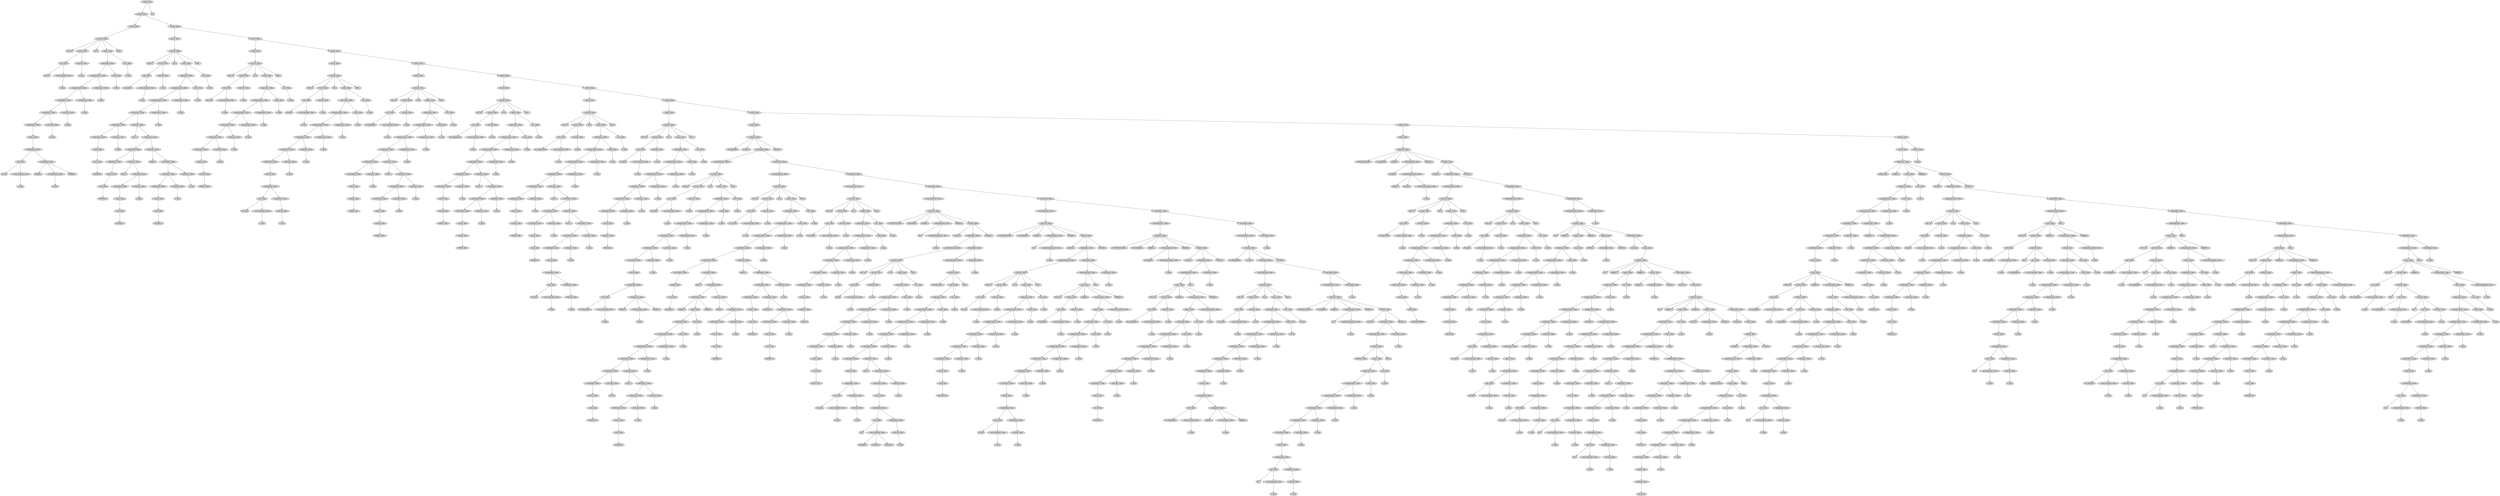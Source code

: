 digraph G {
	graph [ranksep=1.5 ratio=fill]
	node [style=filled]
	overlap=false
	7615532 [label="<prog>: None"]
	5454133 [label="<stmts>: None"]
	7615532 -> 5454133
	7400433 [label="<stmt>: None"]
	5454133 -> 7400433
	4101413 [label="<var-dcl>: None"]
	7400433 -> 4101413
	6383352 [label="SET: set"]
	4101413 -> 6383352
	5651190 [label="<id-ref>: None"]
	4101413 -> 5651190
	6120597 [label="<id>: None"]
	5651190 -> 6120597
	1458286 [label="ID: list1"]
	6120597 -> 1458286
	7448157 [label="<array-subscript>: None"]
	6120597 -> 7448157
	4030866 [label="λ: None"]
	7448157 -> 4030866
	7680433 [label="<dot-ref>: None"]
	5651190 -> 7680433
	592828 [label="λ: None"]
	7680433 -> 592828
	9585820 [label="TO: to"]
	4101413 -> 9585820
	6437243 [label="<expr>: None"]
	4101413 -> 6437243
	5773094 [label="<logic-expr>: None"]
	6437243 -> 5773094
	1072984 [label="<compare-expr1>: None"]
	5773094 -> 1072984
	1531111 [label="<compare-expr2>: None"]
	1072984 -> 1531111
	326369 [label="<arith-expr1>: None"]
	1531111 -> 326369
	1749254 [label="<arith-expr2>: None"]
	326369 -> 1749254
	7988050 [label="<arith-expr3>: None"]
	1749254 -> 7988050
	3247111 [label="<term>: None"]
	7988050 -> 3247111
	1822123 [label="<id-operation>: None"]
	3247111 -> 1822123
	502993 [label="<id>: None"]
	1822123 -> 502993
	7317528 [label="ID: List"]
	502993 -> 7317528
	5189162 [label="<array-subscript>: None"]
	502993 -> 5189162
	3751956 [label="λ: None"]
	5189162 -> 3751956
	4291789 [label="<id-operator>: None"]
	1822123 -> 4291789
	7822854 [label="LPAREN: ("]
	4291789 -> 7822854
	8622687 [label="<actual-params>: None"]
	4291789 -> 8622687
	9904909 [label="λ: None"]
	8622687 -> 9904909
	8698074 [label="RPAREN: )"]
	4291789 -> 8698074
	4855455 [label="<arith-op2>: None"]
	1749254 -> 4855455
	2858223 [label="λ: None"]
	4855455 -> 2858223
	51846 [label="<arith-op1>: None"]
	326369 -> 51846
	2575949 [label="λ: None"]
	51846 -> 2575949
	431603 [label="<compare-op2>: None"]
	1531111 -> 431603
	8786335 [label="λ: None"]
	431603 -> 8786335
	8961224 [label="<compare-op1>: None"]
	1072984 -> 8961224
	8950528 [label="λ: None"]
	8961224 -> 8950528
	1761958 [label="<and>: None"]
	5773094 -> 1761958
	6749222 [label="λ: None"]
	1761958 -> 6749222
	5320962 [label="<or>: None"]
	6437243 -> 5320962
	1698845 [label="λ: None"]
	5320962 -> 1698845
	5386780 [label="END: ;"]
	4101413 -> 5386780
	2300284 [label="<stmts>: None"]
	5454133 -> 2300284
	6104502 [label="<stmt>: None"]
	2300284 -> 6104502
	9850209 [label="<var-dcl>: None"]
	6104502 -> 9850209
	9816561 [label="SET: set"]
	9850209 -> 9816561
	5556956 [label="<id-ref>: None"]
	9850209 -> 5556956
	8016951 [label="<id>: None"]
	5556956 -> 8016951
	3667269 [label="ID: number1"]
	8016951 -> 3667269
	2587682 [label="<array-subscript>: None"]
	8016951 -> 2587682
	8719452 [label="λ: None"]
	2587682 -> 8719452
	7493024 [label="<dot-ref>: None"]
	5556956 -> 7493024
	8007256 [label="λ: None"]
	7493024 -> 8007256
	9593387 [label="TO: to"]
	9850209 -> 9593387
	7210790 [label="<expr>: None"]
	9850209 -> 7210790
	5196671 [label="<logic-expr>: None"]
	7210790 -> 5196671
	4962940 [label="<compare-expr1>: None"]
	5196671 -> 4962940
	6145461 [label="<compare-expr2>: None"]
	4962940 -> 6145461
	4563309 [label="<arith-expr1>: None"]
	6145461 -> 4563309
	5243622 [label="<arith-expr2>: None"]
	4563309 -> 5243622
	5922058 [label="<arith-expr3>: None"]
	5243622 -> 5922058
	2313510 [label="<term>: None"]
	5922058 -> 2313510
	2861312 [label="<val>: None"]
	2313510 -> 2861312
	8121093 [label="INTEGER: 4"]
	2861312 -> 8121093
	2485116 [label="<arith-op2>: None"]
	5243622 -> 2485116
	3663989 [label="λ: None"]
	2485116 -> 3663989
	6380502 [label="<arith-op1>: None"]
	4563309 -> 6380502
	1553760 [label="PLUS: +"]
	6380502 -> 1553760
	5237005 [label="<arith-expr1>: None"]
	6380502 -> 5237005
	4529520 [label="<arith-expr2>: None"]
	5237005 -> 4529520
	9038857 [label="<arith-expr3>: None"]
	4529520 -> 9038857
	7324883 [label="<term>: None"]
	9038857 -> 7324883
	7129148 [label="<val>: None"]
	7324883 -> 7129148
	4598457 [label="INTEGER: 2"]
	7129148 -> 4598457
	1511823 [label="<arith-op2>: None"]
	4529520 -> 1511823
	7316473 [label="MULT: *"]
	1511823 -> 7316473
	9062727 [label="<arith-expr2>: None"]
	1511823 -> 9062727
	7069061 [label="<arith-expr3>: None"]
	9062727 -> 7069061
	7630188 [label="<term>: None"]
	7069061 -> 7630188
	3358957 [label="<val>: None"]
	7630188 -> 3358957
	1433639 [label="INTEGER: 3"]
	3358957 -> 1433639
	8095401 [label="<arith-op2>: None"]
	9062727 -> 8095401
	853021 [label="λ: None"]
	8095401 -> 853021
	2257062 [label="<arith-op1>: None"]
	5237005 -> 2257062
	2093987 [label="MINUS: -"]
	2257062 -> 2093987
	3215848 [label="<arith-expr1>: None"]
	2257062 -> 3215848
	4643978 [label="<arith-expr2>: None"]
	3215848 -> 4643978
	6787553 [label="<arith-expr3>: None"]
	4643978 -> 6787553
	734569 [label="<term>: None"]
	6787553 -> 734569
	6415 [label="<val>: None"]
	734569 -> 6415
	6744090 [label="INTEGER: 4"]
	6415 -> 6744090
	334932 [label="<arith-op2>: None"]
	4643978 -> 334932
	6025290 [label="λ: None"]
	334932 -> 6025290
	3268273 [label="<arith-op1>: None"]
	3215848 -> 3268273
	9251643 [label="λ: None"]
	3268273 -> 9251643
	5996993 [label="<compare-op2>: None"]
	6145461 -> 5996993
	1566099 [label="λ: None"]
	5996993 -> 1566099
	1466543 [label="<compare-op1>: None"]
	4962940 -> 1466543
	4759274 [label="λ: None"]
	1466543 -> 4759274
	5693045 [label="<and>: None"]
	5196671 -> 5693045
	2988752 [label="λ: None"]
	5693045 -> 2988752
	9195258 [label="<or>: None"]
	7210790 -> 9195258
	3643589 [label="λ: None"]
	9195258 -> 3643589
	4550916 [label="END: ;"]
	9850209 -> 4550916
	8142635 [label="<stmts>: None"]
	2300284 -> 8142635
	7774264 [label="<stmt>: None"]
	8142635 -> 7774264
	1215056 [label="<var-dcl>: None"]
	7774264 -> 1215056
	4088438 [label="SET: set"]
	1215056 -> 4088438
	2119286 [label="<id-ref>: None"]
	1215056 -> 2119286
	2946958 [label="<id>: None"]
	2119286 -> 2946958
	971012 [label="ID: string"]
	2946958 -> 971012
	7664894 [label="<array-subscript>: None"]
	2946958 -> 7664894
	3746424 [label="λ: None"]
	7664894 -> 3746424
	9485200 [label="<dot-ref>: None"]
	2119286 -> 9485200
	446650 [label="λ: None"]
	9485200 -> 446650
	9684955 [label="TO: to"]
	1215056 -> 9684955
	3785010 [label="<expr>: None"]
	1215056 -> 3785010
	1050500 [label="<logic-expr>: None"]
	3785010 -> 1050500
	4207000 [label="<compare-expr1>: None"]
	1050500 -> 4207000
	6284362 [label="<compare-expr2>: None"]
	4207000 -> 6284362
	1781537 [label="<arith-expr1>: None"]
	6284362 -> 1781537
	7988071 [label="<arith-expr2>: None"]
	1781537 -> 7988071
	7785415 [label="<arith-expr3>: None"]
	7988071 -> 7785415
	4003250 [label="<term>: None"]
	7785415 -> 4003250
	2917705 [label="<string>: None"]
	4003250 -> 2917705
	9148919 [label="STRING: \"Hello\""]
	2917705 -> 9148919
	9629505 [label="<arith-op2>: None"]
	7988071 -> 9629505
	7595155 [label="λ: None"]
	9629505 -> 7595155
	1901770 [label="<arith-op1>: None"]
	1781537 -> 1901770
	7127325 [label="λ: None"]
	1901770 -> 7127325
	3429462 [label="<compare-op2>: None"]
	6284362 -> 3429462
	7516801 [label="λ: None"]
	3429462 -> 7516801
	846207 [label="<compare-op1>: None"]
	4207000 -> 846207
	5518427 [label="λ: None"]
	846207 -> 5518427
	9976770 [label="<and>: None"]
	1050500 -> 9976770
	4686923 [label="λ: None"]
	9976770 -> 4686923
	608517 [label="<or>: None"]
	3785010 -> 608517
	3594925 [label="λ: None"]
	608517 -> 3594925
	849065 [label="END: ;"]
	1215056 -> 849065
	4229413 [label="<stmts>: None"]
	8142635 -> 4229413
	2973335 [label="<stmt>: None"]
	4229413 -> 2973335
	4128624 [label="<var-dcl>: None"]
	2973335 -> 4128624
	7192134 [label="SET: set"]
	4128624 -> 7192134
	1960442 [label="<id-ref>: None"]
	4128624 -> 1960442
	6667103 [label="<id>: None"]
	1960442 -> 6667103
	3718421 [label="ID: bacon"]
	6667103 -> 3718421
	4947415 [label="<array-subscript>: None"]
	6667103 -> 4947415
	5751824 [label="λ: None"]
	4947415 -> 5751824
	5617685 [label="<dot-ref>: None"]
	1960442 -> 5617685
	4083932 [label="λ: None"]
	5617685 -> 4083932
	2779863 [label="TO: to"]
	4128624 -> 2779863
	6018770 [label="<expr>: None"]
	4128624 -> 6018770
	5747815 [label="<logic-expr>: None"]
	6018770 -> 5747815
	7399141 [label="<compare-expr1>: None"]
	5747815 -> 7399141
	587759 [label="<compare-expr2>: None"]
	7399141 -> 587759
	7506837 [label="<arith-expr1>: None"]
	587759 -> 7506837
	7547355 [label="<arith-expr2>: None"]
	7506837 -> 7547355
	7568269 [label="<arith-expr3>: None"]
	7547355 -> 7568269
	6366681 [label="<term>: None"]
	7568269 -> 6366681
	4568855 [label="<id-operation>: None"]
	6366681 -> 4568855
	7482870 [label="<id>: None"]
	4568855 -> 7482870
	63581 [label="ID: string"]
	7482870 -> 63581
	3136034 [label="<array-subscript>: None"]
	7482870 -> 3136034
	698063 [label="λ: None"]
	3136034 -> 698063
	8197537 [label="<id-operator>: None"]
	4568855 -> 8197537
	8808540 [label="<dot-ref>: None"]
	8197537 -> 8808540
	1083918 [label="λ: None"]
	8808540 -> 1083918
	6516587 [label="<arith-op2>: None"]
	7547355 -> 6516587
	3974077 [label="λ: None"]
	6516587 -> 3974077
	7159791 [label="<arith-op1>: None"]
	7506837 -> 7159791
	653084 [label="λ: None"]
	7159791 -> 653084
	1875986 [label="<compare-op2>: None"]
	587759 -> 1875986
	1371227 [label="λ: None"]
	1875986 -> 1371227
	405665 [label="<compare-op1>: None"]
	7399141 -> 405665
	8530355 [label="λ: None"]
	405665 -> 8530355
	7969244 [label="<and>: None"]
	5747815 -> 7969244
	6788497 [label="λ: None"]
	7969244 -> 6788497
	6678472 [label="<or>: None"]
	6018770 -> 6678472
	5272360 [label="λ: None"]
	6678472 -> 5272360
	63172 [label="END: ;"]
	4128624 -> 63172
	1361307 [label="<stmts>: None"]
	4229413 -> 1361307
	7210881 [label="<stmt>: None"]
	1361307 -> 7210881
	96704 [label="<var-dcl>: None"]
	7210881 -> 96704
	8592896 [label="SET: set"]
	96704 -> 8592896
	6833722 [label="<id-ref>: None"]
	96704 -> 6833722
	3880363 [label="<id>: None"]
	6833722 -> 3880363
	2663439 [label="ID: superString"]
	3880363 -> 2663439
	9871037 [label="<array-subscript>: None"]
	3880363 -> 9871037
	2674912 [label="λ: None"]
	9871037 -> 2674912
	4092690 [label="<dot-ref>: None"]
	6833722 -> 4092690
	3479624 [label="λ: None"]
	4092690 -> 3479624
	2873552 [label="TO: to"]
	96704 -> 2873552
	3699492 [label="<expr>: None"]
	96704 -> 3699492
	5637560 [label="<logic-expr>: None"]
	3699492 -> 5637560
	3530429 [label="<compare-expr1>: None"]
	5637560 -> 3530429
	4109787 [label="<compare-expr2>: None"]
	3530429 -> 4109787
	4804362 [label="<arith-expr1>: None"]
	4109787 -> 4804362
	7470127 [label="<arith-expr2>: None"]
	4804362 -> 7470127
	8718252 [label="<arith-expr3>: None"]
	7470127 -> 8718252
	9482126 [label="<term>: None"]
	8718252 -> 9482126
	8666553 [label="<string>: None"]
	9482126 -> 8666553
	6390854 [label="STRING: \"hey\""]
	8666553 -> 6390854
	8620920 [label="<arith-op2>: None"]
	7470127 -> 8620920
	39531 [label="λ: None"]
	8620920 -> 39531
	1601438 [label="<arith-op1>: None"]
	4804362 -> 1601438
	9387796 [label="PLUS: +"]
	1601438 -> 9387796
	4607872 [label="<arith-expr1>: None"]
	1601438 -> 4607872
	379179 [label="<arith-expr2>: None"]
	4607872 -> 379179
	5856665 [label="<arith-expr3>: None"]
	379179 -> 5856665
	3882965 [label="<term>: None"]
	5856665 -> 3882965
	3035453 [label="<string>: None"]
	3882965 -> 3035453
	4877838 [label="STRING: \"baby\""]
	3035453 -> 4877838
	2322062 [label="<arith-op2>: None"]
	379179 -> 2322062
	8545505 [label="λ: None"]
	2322062 -> 8545505
	9914962 [label="<arith-op1>: None"]
	4607872 -> 9914962
	1241893 [label="λ: None"]
	9914962 -> 1241893
	8875108 [label="<compare-op2>: None"]
	4109787 -> 8875108
	5344099 [label="λ: None"]
	8875108 -> 5344099
	9160665 [label="<compare-op1>: None"]
	3530429 -> 9160665
	728023 [label="λ: None"]
	9160665 -> 728023
	9788350 [label="<and>: None"]
	5637560 -> 9788350
	8009702 [label="λ: None"]
	9788350 -> 8009702
	1162875 [label="<or>: None"]
	3699492 -> 1162875
	1999646 [label="λ: None"]
	1162875 -> 1999646
	4642154 [label="END: ;"]
	96704 -> 4642154
	1017624 [label="<stmts>: None"]
	1361307 -> 1017624
	5211204 [label="<stmt>: None"]
	1017624 -> 5211204
	5421467 [label="<var-dcl>: None"]
	5211204 -> 5421467
	4736761 [label="SET: set"]
	5421467 -> 4736761
	4932704 [label="<id-ref>: None"]
	5421467 -> 4932704
	6462758 [label="<id>: None"]
	4932704 -> 6462758
	1193009 [label="ID: numberString"]
	6462758 -> 1193009
	7255224 [label="<array-subscript>: None"]
	6462758 -> 7255224
	1445119 [label="λ: None"]
	7255224 -> 1445119
	2321065 [label="<dot-ref>: None"]
	4932704 -> 2321065
	2374581 [label="λ: None"]
	2321065 -> 2374581
	2132851 [label="TO: to"]
	5421467 -> 2132851
	9046934 [label="<expr>: None"]
	5421467 -> 9046934
	866693 [label="<logic-expr>: None"]
	9046934 -> 866693
	657569 [label="<compare-expr1>: None"]
	866693 -> 657569
	8281176 [label="<compare-expr2>: None"]
	657569 -> 8281176
	8561246 [label="<arith-expr1>: None"]
	8281176 -> 8561246
	6721028 [label="<arith-expr2>: None"]
	8561246 -> 6721028
	2833419 [label="<arith-expr3>: None"]
	6721028 -> 2833419
	6223104 [label="<term>: None"]
	2833419 -> 6223104
	3634907 [label="<string>: None"]
	6223104 -> 3634907
	9810831 [label="STRING: \"high\""]
	3634907 -> 9810831
	5710698 [label="<arith-op2>: None"]
	6721028 -> 5710698
	2983176 [label="λ: None"]
	5710698 -> 2983176
	1670577 [label="<arith-op1>: None"]
	8561246 -> 1670577
	2400992 [label="PLUS: +"]
	1670577 -> 2400992
	6660257 [label="<arith-expr1>: None"]
	1670577 -> 6660257
	9448276 [label="<arith-expr2>: None"]
	6660257 -> 9448276
	6240038 [label="<arith-expr3>: None"]
	9448276 -> 6240038
	5548229 [label="<term>: None"]
	6240038 -> 5548229
	401367 [label="<string>: None"]
	5548229 -> 401367
	6612830 [label="STRING: \"five\""]
	401367 -> 6612830
	246094 [label="<arith-op2>: None"]
	9448276 -> 246094
	1927725 [label="λ: None"]
	246094 -> 1927725
	680011 [label="<arith-op1>: None"]
	6660257 -> 680011
	9636477 [label="λ: None"]
	680011 -> 9636477
	9494394 [label="<compare-op2>: None"]
	8281176 -> 9494394
	5740073 [label="λ: None"]
	9494394 -> 5740073
	1448336 [label="<compare-op1>: None"]
	657569 -> 1448336
	8194468 [label="λ: None"]
	1448336 -> 8194468
	9903997 [label="<and>: None"]
	866693 -> 9903997
	1776882 [label="λ: None"]
	9903997 -> 1776882
	7331800 [label="<or>: None"]
	9046934 -> 7331800
	663186 [label="λ: None"]
	7331800 -> 663186
	5049711 [label="END: ;"]
	5421467 -> 5049711
	9872567 [label="<stmts>: None"]
	1017624 -> 9872567
	8098128 [label="<stmt>: None"]
	9872567 -> 8098128
	5532006 [label="<var-dcl>: None"]
	8098128 -> 5532006
	1532820 [label="SET: set"]
	5532006 -> 1532820
	4596830 [label="<id-ref>: None"]
	5532006 -> 4596830
	3301812 [label="<id>: None"]
	4596830 -> 3301812
	8420368 [label="ID: numberString"]
	3301812 -> 8420368
	6816652 [label="<array-subscript>: None"]
	3301812 -> 6816652
	2440427 [label="λ: None"]
	6816652 -> 2440427
	322477 [label="<dot-ref>: None"]
	4596830 -> 322477
	2038062 [label="λ: None"]
	322477 -> 2038062
	5529176 [label="TO: to"]
	5532006 -> 5529176
	1051513 [label="<expr>: None"]
	5532006 -> 1051513
	5696414 [label="<logic-expr>: None"]
	1051513 -> 5696414
	5159438 [label="<compare-expr1>: None"]
	5696414 -> 5159438
	6509386 [label="<compare-expr2>: None"]
	5159438 -> 6509386
	1060294 [label="<arith-expr1>: None"]
	6509386 -> 1060294
	9740727 [label="<arith-expr2>: None"]
	1060294 -> 9740727
	7945591 [label="<arith-expr3>: None"]
	9740727 -> 7945591
	7200968 [label="<term>: None"]
	7945591 -> 7200968
	3424338 [label="<string>: None"]
	7200968 -> 3424338
	5332158 [label="STRING: \"high\""]
	3424338 -> 5332158
	3397062 [label="<arith-op2>: None"]
	9740727 -> 3397062
	2092859 [label="λ: None"]
	3397062 -> 2092859
	1676122 [label="<arith-op1>: None"]
	1060294 -> 1676122
	4488623 [label="PLUS: +"]
	1676122 -> 4488623
	6314206 [label="<arith-expr1>: None"]
	1676122 -> 6314206
	1225226 [label="<arith-expr2>: None"]
	6314206 -> 1225226
	3401697 [label="<arith-expr3>: None"]
	1225226 -> 3401697
	5375791 [label="<term>: None"]
	3401697 -> 5375791
	1729081 [label="<val>: None"]
	5375791 -> 1729081
	9933462 [label="INTEGER: 5"]
	1729081 -> 9933462
	1392359 [label="<arith-op2>: None"]
	1225226 -> 1392359
	103669 [label="λ: None"]
	1392359 -> 103669
	1943743 [label="<arith-op1>: None"]
	6314206 -> 1943743
	325473 [label="PLUS: +"]
	1943743 -> 325473
	2533351 [label="<arith-expr1>: None"]
	1943743 -> 2533351
	5294779 [label="<arith-expr2>: None"]
	2533351 -> 5294779
	4544348 [label="<arith-expr3>: None"]
	5294779 -> 4544348
	3957508 [label="<term>: None"]
	4544348 -> 3957508
	1839043 [label="<id-operation>: None"]
	3957508 -> 1839043
	3978875 [label="<id>: None"]
	1839043 -> 3978875
	1777542 [label="ID: bacon"]
	3978875 -> 1777542
	5501513 [label="<array-subscript>: None"]
	3978875 -> 5501513
	6636097 [label="λ: None"]
	5501513 -> 6636097
	2723904 [label="<id-operator>: None"]
	1839043 -> 2723904
	2275997 [label="<dot-ref>: None"]
	2723904 -> 2275997
	4732951 [label="λ: None"]
	2275997 -> 4732951
	2889744 [label="<arith-op2>: None"]
	5294779 -> 2889744
	5913609 [label="λ: None"]
	2889744 -> 5913609
	1729676 [label="<arith-op1>: None"]
	2533351 -> 1729676
	3817716 [label="λ: None"]
	1729676 -> 3817716
	3306124 [label="<compare-op2>: None"]
	6509386 -> 3306124
	2918182 [label="λ: None"]
	3306124 -> 2918182
	3360696 [label="<compare-op1>: None"]
	5159438 -> 3360696
	767628 [label="λ: None"]
	3360696 -> 767628
	7044306 [label="<and>: None"]
	5696414 -> 7044306
	8594185 [label="λ: None"]
	7044306 -> 8594185
	8300504 [label="<or>: None"]
	1051513 -> 8300504
	1107071 [label="λ: None"]
	8300504 -> 1107071
	8903129 [label="END: ;"]
	5532006 -> 8903129
	7339634 [label="<stmts>: None"]
	9872567 -> 7339634
	3298809 [label="<stmt>: None"]
	7339634 -> 3298809
	8822420 [label="<var-dcl>: None"]
	3298809 -> 8822420
	6393664 [label="SET: set"]
	8822420 -> 6393664
	5606471 [label="<id-ref>: None"]
	8822420 -> 5606471
	3723376 [label="<id>: None"]
	5606471 -> 3723376
	3702478 [label="ID: input1"]
	3723376 -> 3702478
	4481864 [label="<array-subscript>: None"]
	3723376 -> 4481864
	8140338 [label="λ: None"]
	4481864 -> 8140338
	5642625 [label="<dot-ref>: None"]
	5606471 -> 5642625
	4203670 [label="λ: None"]
	5642625 -> 4203670
	9375902 [label="TO: to"]
	8822420 -> 9375902
	4006448 [label="<expr>: None"]
	8822420 -> 4006448
	1819664 [label="<logic-expr>: None"]
	4006448 -> 1819664
	2169407 [label="<compare-expr1>: None"]
	1819664 -> 2169407
	6924144 [label="<compare-expr2>: None"]
	2169407 -> 6924144
	1816544 [label="<arith-expr1>: None"]
	6924144 -> 1816544
	3297649 [label="<arith-expr2>: None"]
	1816544 -> 3297649
	6015419 [label="<arith-expr3>: None"]
	3297649 -> 6015419
	5459669 [label="<term>: None"]
	6015419 -> 5459669
	894465 [label="<boolean>: None"]
	5459669 -> 894465
	1297107 [label="BOOL: false"]
	894465 -> 1297107
	3398970 [label="<arith-op2>: None"]
	3297649 -> 3398970
	6440939 [label="λ: None"]
	3398970 -> 6440939
	5383097 [label="<arith-op1>: None"]
	1816544 -> 5383097
	4214250 [label="λ: None"]
	5383097 -> 4214250
	5950971 [label="<compare-op2>: None"]
	6924144 -> 5950971
	454807 [label="λ: None"]
	5950971 -> 454807
	2745502 [label="<compare-op1>: None"]
	2169407 -> 2745502
	7448849 [label="λ: None"]
	2745502 -> 7448849
	5426752 [label="<and>: None"]
	1819664 -> 5426752
	9000087 [label="λ: None"]
	5426752 -> 9000087
	752115 [label="<or>: None"]
	4006448 -> 752115
	5255582 [label="λ: None"]
	752115 -> 5255582
	4642649 [label="END: ;"]
	8822420 -> 4642649
	3650008 [label="<stmts>: None"]
	7339634 -> 3650008
	2559545 [label="<stmt>: None"]
	3650008 -> 2559545
	6492095 [label="<class-dcl>: None"]
	2559545 -> 6492095
	3541643 [label="ID: LivingRoom"]
	6492095 -> 3541643
	2269105 [label="LCURLY: {"]
	6492095 -> 2269105
	3681520 [label="<class-body>: None"]
	6492095 -> 3681520
	9228480 [label="<class-body-part>: None"]
	3681520 -> 9228480
	5803382 [label="<var-dcl>: None"]
	9228480 -> 5803382
	6634379 [label="SET: set"]
	5803382 -> 6634379
	9605726 [label="<id-ref>: None"]
	5803382 -> 9605726
	194145 [label="<id>: None"]
	9605726 -> 194145
	8967 [label="ID: temp1"]
	194145 -> 8967
	6017748 [label="<array-subscript>: None"]
	194145 -> 6017748
	379906 [label="λ: None"]
	6017748 -> 379906
	1649377 [label="<dot-ref>: None"]
	9605726 -> 1649377
	4723916 [label="λ: None"]
	1649377 -> 4723916
	1562881 [label="TO: to"]
	5803382 -> 1562881
	4285929 [label="<expr>: None"]
	5803382 -> 4285929
	8471482 [label="<logic-expr>: None"]
	4285929 -> 8471482
	9106654 [label="<compare-expr1>: None"]
	8471482 -> 9106654
	9670970 [label="<compare-expr2>: None"]
	9106654 -> 9670970
	3453241 [label="<arith-expr1>: None"]
	9670970 -> 3453241
	7024793 [label="<arith-expr2>: None"]
	3453241 -> 7024793
	9977577 [label="<arith-expr3>: None"]
	7024793 -> 9977577
	9599122 [label="<term>: None"]
	9977577 -> 9599122
	7868152 [label="<id-operation>: None"]
	9599122 -> 7868152
	3915578 [label="<id>: None"]
	7868152 -> 3915578
	3122582 [label="ID: Thermometer"]
	3915578 -> 3122582
	3181968 [label="<array-subscript>: None"]
	3915578 -> 3181968
	6739586 [label="λ: None"]
	3181968 -> 6739586
	1681977 [label="<id-operator>: None"]
	7868152 -> 1681977
	1137857 [label="LPAREN: ("]
	1681977 -> 1137857
	4115106 [label="<actual-params>: None"]
	1681977 -> 4115106
	5204036 [label="λ: None"]
	4115106 -> 5204036
	9431178 [label="RPAREN: )"]
	1681977 -> 9431178
	3592801 [label="<arith-op2>: None"]
	7024793 -> 3592801
	8637750 [label="λ: None"]
	3592801 -> 8637750
	42881 [label="<arith-op1>: None"]
	3453241 -> 42881
	2684717 [label="λ: None"]
	42881 -> 2684717
	1046658 [label="<compare-op2>: None"]
	9670970 -> 1046658
	8192956 [label="λ: None"]
	1046658 -> 8192956
	1714454 [label="<compare-op1>: None"]
	9106654 -> 1714454
	2467844 [label="λ: None"]
	1714454 -> 2467844
	4332320 [label="<and>: None"]
	8471482 -> 4332320
	7633559 [label="λ: None"]
	4332320 -> 7633559
	4585263 [label="<or>: None"]
	4285929 -> 4585263
	1162581 [label="λ: None"]
	4585263 -> 1162581
	6622012 [label="END: ;"]
	5803382 -> 6622012
	1626754 [label="<class-body>: None"]
	3681520 -> 1626754
	2747064 [label="<class-body-part>: None"]
	1626754 -> 2747064
	2048053 [label="<var-dcl>: None"]
	2747064 -> 2048053
	2784828 [label="SET: set"]
	2048053 -> 2784828
	268922 [label="<id-ref>: None"]
	2048053 -> 268922
	4756032 [label="<id>: None"]
	268922 -> 4756032
	3560899 [label="ID: constant"]
	4756032 -> 3560899
	3954608 [label="<array-subscript>: None"]
	4756032 -> 3954608
	3640693 [label="λ: None"]
	3954608 -> 3640693
	3694050 [label="<dot-ref>: None"]
	268922 -> 3694050
	6040612 [label="λ: None"]
	3694050 -> 6040612
	7146869 [label="TO: to"]
	2048053 -> 7146869
	8203818 [label="<expr>: None"]
	2048053 -> 8203818
	1286251 [label="<logic-expr>: None"]
	8203818 -> 1286251
	8383491 [label="<compare-expr1>: None"]
	1286251 -> 8383491
	3896559 [label="<compare-expr2>: None"]
	8383491 -> 3896559
	6014468 [label="<arith-expr1>: None"]
	3896559 -> 6014468
	9273055 [label="<arith-expr2>: None"]
	6014468 -> 9273055
	2762902 [label="<arith-expr3>: None"]
	9273055 -> 2762902
	3978031 [label="<term>: None"]
	2762902 -> 3978031
	5883059 [label="<val>: None"]
	3978031 -> 5883059
	9633054 [label="INTEGER: 5"]
	5883059 -> 9633054
	2428031 [label="<arith-op2>: None"]
	9273055 -> 2428031
	1025537 [label="MULT: *"]
	2428031 -> 1025537
	9364152 [label="<arith-expr2>: None"]
	2428031 -> 9364152
	2632711 [label="<arith-expr3>: None"]
	9364152 -> 2632711
	4645876 [label="LPAREN: ("]
	2632711 -> 4645876
	548989 [label="<expr>: None"]
	2632711 -> 548989
	9786459 [label="<logic-expr>: None"]
	548989 -> 9786459
	789159 [label="<compare-expr1>: None"]
	9786459 -> 789159
	3391829 [label="<compare-expr2>: None"]
	789159 -> 3391829
	6348680 [label="<arith-expr1>: None"]
	3391829 -> 6348680
	4975863 [label="<arith-expr2>: None"]
	6348680 -> 4975863
	6823727 [label="<arith-expr3>: None"]
	4975863 -> 6823727
	2288890 [label="<term>: None"]
	6823727 -> 2288890
	9552713 [label="<val>: None"]
	2288890 -> 9552713
	4883005 [label="INTEGER: 10"]
	9552713 -> 4883005
	4503649 [label="<arith-op2>: None"]
	4975863 -> 4503649
	3897157 [label="λ: None"]
	4503649 -> 3897157
	7480935 [label="<arith-op1>: None"]
	6348680 -> 7480935
	4271471 [label="PLUS: +"]
	7480935 -> 4271471
	6440786 [label="<arith-expr1>: None"]
	7480935 -> 6440786
	6387863 [label="<arith-expr2>: None"]
	6440786 -> 6387863
	7536383 [label="<arith-expr3>: None"]
	6387863 -> 7536383
	3145662 [label="<term>: None"]
	7536383 -> 3145662
	2860330 [label="<val>: None"]
	3145662 -> 2860330
	9284272 [label="INTEGER: 4"]
	2860330 -> 9284272
	708973 [label="<arith-op2>: None"]
	6387863 -> 708973
	5612725 [label="λ: None"]
	708973 -> 5612725
	922538 [label="<arith-op1>: None"]
	6440786 -> 922538
	5011661 [label="λ: None"]
	922538 -> 5011661
	3256235 [label="<compare-op2>: None"]
	3391829 -> 3256235
	8983587 [label="λ: None"]
	3256235 -> 8983587
	2454842 [label="<compare-op1>: None"]
	789159 -> 2454842
	7309890 [label="λ: None"]
	2454842 -> 7309890
	1229445 [label="<and>: None"]
	9786459 -> 1229445
	4778068 [label="λ: None"]
	1229445 -> 4778068
	4052346 [label="<or>: None"]
	548989 -> 4052346
	5773538 [label="λ: None"]
	4052346 -> 5773538
	1188849 [label="RPAREN: )"]
	2632711 -> 1188849
	1500320 [label="<arith-op2>: None"]
	9364152 -> 1500320
	9180903 [label="DIVIDE: /"]
	1500320 -> 9180903
	3611648 [label="<arith-expr2>: None"]
	1500320 -> 3611648
	9310290 [label="<arith-expr3>: None"]
	3611648 -> 9310290
	8754956 [label="<term>: None"]
	9310290 -> 8754956
	2763867 [label="<val>: None"]
	8754956 -> 2763867
	759959 [label="INTEGER: 4"]
	2763867 -> 759959
	4392000 [label="<arith-op2>: None"]
	3611648 -> 4392000
	362745 [label="λ: None"]
	4392000 -> 362745
	1499203 [label="<arith-op1>: None"]
	6014468 -> 1499203
	2667175 [label="MINUS: -"]
	1499203 -> 2667175
	3287174 [label="<arith-expr1>: None"]
	1499203 -> 3287174
	3000235 [label="<arith-expr2>: None"]
	3287174 -> 3000235
	6968789 [label="<arith-expr3>: None"]
	3000235 -> 6968789
	9616197 [label="<term>: None"]
	6968789 -> 9616197
	8427892 [label="<val>: None"]
	9616197 -> 8427892
	6939802 [label="INTEGER: 3"]
	8427892 -> 6939802
	2823208 [label="<arith-op2>: None"]
	3000235 -> 2823208
	1548164 [label="MODULO: %"]
	2823208 -> 1548164
	8539472 [label="<arith-expr2>: None"]
	2823208 -> 8539472
	8590429 [label="<arith-expr3>: None"]
	8539472 -> 8590429
	8476368 [label="<term>: None"]
	8590429 -> 8476368
	9628923 [label="<val>: None"]
	8476368 -> 9628923
	4224817 [label="INTEGER: 2"]
	9628923 -> 4224817
	3615155 [label="<arith-op2>: None"]
	8539472 -> 3615155
	2352082 [label="λ: None"]
	3615155 -> 2352082
	3926388 [label="<arith-op1>: None"]
	3287174 -> 3926388
	9103528 [label="λ: None"]
	3926388 -> 9103528
	7011114 [label="<compare-op2>: None"]
	3896559 -> 7011114
	3064418 [label="λ: None"]
	7011114 -> 3064418
	7272042 [label="<compare-op1>: None"]
	8383491 -> 7272042
	5282185 [label="λ: None"]
	7272042 -> 5282185
	4042364 [label="<and>: None"]
	1286251 -> 4042364
	3749503 [label="λ: None"]
	4042364 -> 3749503
	9207241 [label="<or>: None"]
	8203818 -> 9207241
	9316085 [label="λ: None"]
	9207241 -> 9316085
	2371151 [label="END: ;"]
	2048053 -> 2371151
	2342743 [label="<class-body>: None"]
	1626754 -> 2342743
	4533240 [label="<class-body-part>: None"]
	2342743 -> 4533240
	6768129 [label="<var-dcl>: None"]
	4533240 -> 6768129
	7945262 [label="SET: set"]
	6768129 -> 7945262
	3677646 [label="<id-ref>: None"]
	6768129 -> 3677646
	9024990 [label="<id>: None"]
	3677646 -> 9024990
	7212389 [label="ID: window1"]
	9024990 -> 7212389
	2055336 [label="<array-subscript>: None"]
	9024990 -> 2055336
	6021772 [label="λ: None"]
	2055336 -> 6021772
	1829626 [label="<dot-ref>: None"]
	3677646 -> 1829626
	9652113 [label="λ: None"]
	1829626 -> 9652113
	374206 [label="TO: to"]
	6768129 -> 374206
	316632 [label="<expr>: None"]
	6768129 -> 316632
	6599000 [label="<logic-expr>: None"]
	316632 -> 6599000
	814963 [label="<compare-expr1>: None"]
	6599000 -> 814963
	9004087 [label="<compare-expr2>: None"]
	814963 -> 9004087
	9428570 [label="<arith-expr1>: None"]
	9004087 -> 9428570
	7298070 [label="<arith-expr2>: None"]
	9428570 -> 7298070
	300299 [label="<arith-expr3>: None"]
	7298070 -> 300299
	8484696 [label="<term>: None"]
	300299 -> 8484696
	7717766 [label="<boolean>: None"]
	8484696 -> 7717766
	1377588 [label="BOOL: off"]
	7717766 -> 1377588
	2747832 [label="<arith-op2>: None"]
	7298070 -> 2747832
	208346 [label="λ: None"]
	2747832 -> 208346
	6450751 [label="<arith-op1>: None"]
	9428570 -> 6450751
	6349306 [label="λ: None"]
	6450751 -> 6349306
	7264584 [label="<compare-op2>: None"]
	9004087 -> 7264584
	1094426 [label="λ: None"]
	7264584 -> 1094426
	9365894 [label="<compare-op1>: None"]
	814963 -> 9365894
	5629692 [label="λ: None"]
	9365894 -> 5629692
	6037515 [label="<and>: None"]
	6599000 -> 6037515
	2710096 [label="λ: None"]
	6037515 -> 2710096
	2790530 [label="<or>: None"]
	316632 -> 2790530
	1950041 [label="λ: None"]
	2790530 -> 1950041
	1049440 [label="END: ;"]
	6768129 -> 1049440
	3215141 [label="<class-body>: None"]
	2342743 -> 3215141
	2040976 [label="<class-body-part>: None"]
	3215141 -> 2040976
	777976 [label="<func-dcl>: None"]
	2040976 -> 777976
	657348 [label="FUNCTION: function"]
	777976 -> 657348
	4824511 [label="ID: getTemp1"]
	777976 -> 4824511
	5780966 [label="LPAREN: ("]
	777976 -> 5780966
	507945 [label="<formal-params>: None"]
	777976 -> 507945
	9318527 [label="ID: n"]
	507945 -> 9318527
	677155 [label="<multi-formal-params>: None"]
	507945 -> 677155
	3196273 [label="λ: None"]
	677155 -> 3196273
	7657609 [label="RPAREN: )"]
	777976 -> 7657609
	7711835 [label="<block>: None"]
	777976 -> 7711835
	7520390 [label="LCURLY: {"]
	7711835 -> 7520390
	7658468 [label="<block-body>: None"]
	7711835 -> 7658468
	8959202 [label="<block-body-part>: None"]
	7658468 -> 8959202
	2898540 [label="<var-dcl>: None"]
	8959202 -> 2898540
	3091069 [label="SET: set"]
	2898540 -> 3091069
	1013488 [label="<id-ref>: None"]
	2898540 -> 1013488
	2851582 [label="<id>: None"]
	1013488 -> 2851582
	2149061 [label="ID: dab"]
	2851582 -> 2149061
	3980478 [label="<array-subscript>: None"]
	2851582 -> 3980478
	2642861 [label="λ: None"]
	3980478 -> 2642861
	997176 [label="<dot-ref>: None"]
	1013488 -> 997176
	6052744 [label="λ: None"]
	997176 -> 6052744
	5525423 [label="TO: to"]
	2898540 -> 5525423
	620193 [label="<expr>: None"]
	2898540 -> 620193
	7334757 [label="<logic-expr>: None"]
	620193 -> 7334757
	8941850 [label="<compare-expr1>: None"]
	7334757 -> 8941850
	7744465 [label="<compare-expr2>: None"]
	8941850 -> 7744465
	1689990 [label="<arith-expr1>: None"]
	7744465 -> 1689990
	14707 [label="<arith-expr2>: None"]
	1689990 -> 14707
	3192137 [label="<arith-expr3>: None"]
	14707 -> 3192137
	7258342 [label="<term>: None"]
	3192137 -> 7258342
	1533838 [label="<val>: None"]
	7258342 -> 1533838
	3563276 [label="FLOAT: 1234.2"]
	1533838 -> 3563276
	1391646 [label="<arith-op2>: None"]
	14707 -> 1391646
	8002511 [label="λ: None"]
	1391646 -> 8002511
	91016 [label="<arith-op1>: None"]
	1689990 -> 91016
	1935981 [label="λ: None"]
	91016 -> 1935981
	6815469 [label="<compare-op2>: None"]
	7744465 -> 6815469
	6484597 [label="λ: None"]
	6815469 -> 6484597
	354944 [label="<compare-op1>: None"]
	8941850 -> 354944
	1207428 [label="λ: None"]
	354944 -> 1207428
	5989736 [label="<and>: None"]
	7334757 -> 5989736
	69881 [label="λ: None"]
	5989736 -> 69881
	7177063 [label="<or>: None"]
	620193 -> 7177063
	3439096 [label="λ: None"]
	7177063 -> 3439096
	9546965 [label="END: ;"]
	2898540 -> 9546965
	9756250 [label="<block-body>: None"]
	7658468 -> 9756250
	7001226 [label="<block-body-part>: None"]
	9756250 -> 7001226
	9303682 [label="<return>: None"]
	7001226 -> 9303682
	202723 [label="RETURN: return"]
	9303682 -> 202723
	1831654 [label="<expr>: None"]
	9303682 -> 1831654
	4850305 [label="<logic-expr>: None"]
	1831654 -> 4850305
	9928412 [label="<compare-expr1>: None"]
	4850305 -> 9928412
	7741490 [label="<compare-expr2>: None"]
	9928412 -> 7741490
	6303856 [label="<arith-expr1>: None"]
	7741490 -> 6303856
	8259997 [label="<arith-expr2>: None"]
	6303856 -> 8259997
	4291452 [label="<arith-expr3>: None"]
	8259997 -> 4291452
	9476458 [label="<term>: None"]
	4291452 -> 9476458
	3136703 [label="<id-operation>: None"]
	9476458 -> 3136703
	388113 [label="<id>: None"]
	3136703 -> 388113
	3863022 [label="ID: temp1"]
	388113 -> 3863022
	2763091 [label="<array-subscript>: None"]
	388113 -> 2763091
	4881720 [label="λ: None"]
	2763091 -> 4881720
	1348648 [label="<id-operator>: None"]
	3136703 -> 1348648
	8291302 [label="<dot-ref>: None"]
	1348648 -> 8291302
	6722508 [label="λ: None"]
	8291302 -> 6722508
	6508357 [label="<arith-op2>: None"]
	8259997 -> 6508357
	1884186 [label="MULT: *"]
	6508357 -> 1884186
	770991 [label="<arith-expr2>: None"]
	6508357 -> 770991
	1841095 [label="<arith-expr3>: None"]
	770991 -> 1841095
	6305349 [label="<term>: None"]
	1841095 -> 6305349
	9786702 [label="<id-operation>: None"]
	6305349 -> 9786702
	3419850 [label="<id>: None"]
	9786702 -> 3419850
	7592948 [label="ID: n"]
	3419850 -> 7592948
	9801738 [label="<array-subscript>: None"]
	3419850 -> 9801738
	6694334 [label="LSQUARE: ["]
	9801738 -> 6694334
	8296680 [label="INTEGER: 4"]
	9801738 -> 8296680
	1460071 [label="RSQUARE: ]"]
	9801738 -> 1460071
	8120133 [label="<id-operator>: None"]
	9786702 -> 8120133
	5947538 [label="<dot-ref>: None"]
	8120133 -> 5947538
	327661 [label="λ: None"]
	5947538 -> 327661
	9541072 [label="<arith-op2>: None"]
	770991 -> 9541072
	5907892 [label="λ: None"]
	9541072 -> 5907892
	8993359 [label="<arith-op1>: None"]
	6303856 -> 8993359
	2062786 [label="λ: None"]
	8993359 -> 2062786
	5396749 [label="<compare-op2>: None"]
	7741490 -> 5396749
	4186502 [label="λ: None"]
	5396749 -> 4186502
	2917504 [label="<compare-op1>: None"]
	9928412 -> 2917504
	4755348 [label="λ: None"]
	2917504 -> 4755348
	6587899 [label="<and>: None"]
	4850305 -> 6587899
	5585671 [label="λ: None"]
	6587899 -> 5585671
	195105 [label="<or>: None"]
	1831654 -> 195105
	6983741 [label="λ: None"]
	195105 -> 6983741
	6786576 [label="END: ;"]
	9303682 -> 6786576
	2571848 [label="<block-body>: None"]
	9756250 -> 2571848
	9063263 [label="λ: None"]
	2571848 -> 9063263
	6953388 [label="RCURLY: }"]
	7711835 -> 6953388
	6924761 [label="<class-body>: None"]
	3215141 -> 6924761
	4491374 [label="<class-body-part>: None"]
	6924761 -> 4491374
	6027709 [label="<func-dcl>: None"]
	4491374 -> 6027709
	633255 [label="FUNCTION: function"]
	6027709 -> 633255
	2379108 [label="ID: openWindow"]
	6027709 -> 2379108
	9627928 [label="LPAREN: ("]
	6027709 -> 9627928
	1413593 [label="<formal-params>: None"]
	6027709 -> 1413593
	1413889 [label="ID: x"]
	1413593 -> 1413889
	758480 [label="<multi-formal-params>: None"]
	1413593 -> 758480
	9922739 [label="λ: None"]
	758480 -> 9922739
	8518330 [label="RPAREN: )"]
	6027709 -> 8518330
	8206367 [label="<block>: None"]
	6027709 -> 8206367
	7013565 [label="LCURLY: {"]
	8206367 -> 7013565
	1101896 [label="<block-body>: None"]
	8206367 -> 1101896
	4298709 [label="<block-body-part>: None"]
	1101896 -> 4298709
	9133227 [label="<var-dcl>: None"]
	4298709 -> 9133227
	6788514 [label="SET: set"]
	9133227 -> 6788514
	7796864 [label="<id-ref>: None"]
	9133227 -> 7796864
	7239437 [label="<id>: None"]
	7796864 -> 7239437
	6589960 [label="ID: clap"]
	7239437 -> 6589960
	8081267 [label="<array-subscript>: None"]
	7239437 -> 8081267
	3032845 [label="λ: None"]
	8081267 -> 3032845
	1598584 [label="<dot-ref>: None"]
	7796864 -> 1598584
	4206153 [label="λ: None"]
	1598584 -> 4206153
	2650257 [label="TO: to"]
	9133227 -> 2650257
	5066297 [label="<expr>: None"]
	9133227 -> 5066297
	9783332 [label="<logic-expr>: None"]
	5066297 -> 9783332
	9516894 [label="<compare-expr1>: None"]
	9783332 -> 9516894
	3439139 [label="<compare-expr2>: None"]
	9516894 -> 3439139
	8317663 [label="<arith-expr1>: None"]
	3439139 -> 8317663
	9208724 [label="<arith-expr2>: None"]
	8317663 -> 9208724
	5314297 [label="<arith-expr3>: None"]
	9208724 -> 5314297
	3140856 [label="<term>: None"]
	5314297 -> 3140856
	7483955 [label="<val>: None"]
	3140856 -> 7483955
	7670755 [label="INTEGER: 987"]
	7483955 -> 7670755
	9002947 [label="<arith-op2>: None"]
	9208724 -> 9002947
	3811775 [label="λ: None"]
	9002947 -> 3811775
	5845963 [label="<arith-op1>: None"]
	8317663 -> 5845963
	9939370 [label="λ: None"]
	5845963 -> 9939370
	4122931 [label="<compare-op2>: None"]
	3439139 -> 4122931
	9187531 [label="λ: None"]
	4122931 -> 9187531
	1229142 [label="<compare-op1>: None"]
	9516894 -> 1229142
	6649125 [label="λ: None"]
	1229142 -> 6649125
	8574205 [label="<and>: None"]
	9783332 -> 8574205
	6820818 [label="λ: None"]
	8574205 -> 6820818
	8535419 [label="<or>: None"]
	5066297 -> 8535419
	7722833 [label="λ: None"]
	8535419 -> 7722833
	8599787 [label="END: ;"]
	9133227 -> 8599787
	6874683 [label="<block-body>: None"]
	1101896 -> 6874683
	6683165 [label="<block-body-part>: None"]
	6874683 -> 6683165
	9130068 [label="<run>: None"]
	6683165 -> 9130068
	2984272 [label="RUN: run"]
	9130068 -> 2984272
	1146776 [label="<id-ref>: None"]
	9130068 -> 1146776
	9401286 [label="<id>: None"]
	1146776 -> 9401286
	5087941 [label="ID: getTemp1"]
	9401286 -> 5087941
	1733370 [label="<array-subscript>: None"]
	9401286 -> 1733370
	3353222 [label="λ: None"]
	1733370 -> 3353222
	8255862 [label="<dot-ref>: None"]
	1146776 -> 8255862
	8826653 [label="λ: None"]
	8255862 -> 8826653
	7987003 [label="LPAREN: ("]
	9130068 -> 7987003
	1083789 [label="<actual-params>: None"]
	9130068 -> 1083789
	9813825 [label="<expr>: None"]
	1083789 -> 9813825
	9862331 [label="<logic-expr>: None"]
	9813825 -> 9862331
	1555607 [label="<compare-expr1>: None"]
	9862331 -> 1555607
	2493501 [label="<compare-expr2>: None"]
	1555607 -> 2493501
	565887 [label="<arith-expr1>: None"]
	2493501 -> 565887
	8807956 [label="<arith-expr2>: None"]
	565887 -> 8807956
	6068887 [label="<arith-expr3>: None"]
	8807956 -> 6068887
	2272265 [label="<term>: None"]
	6068887 -> 2272265
	5703867 [label="<id-operation>: None"]
	2272265 -> 5703867
	9966506 [label="<id>: None"]
	5703867 -> 9966506
	5271648 [label="ID: clap"]
	9966506 -> 5271648
	340796 [label="<array-subscript>: None"]
	9966506 -> 340796
	3350767 [label="λ: None"]
	340796 -> 3350767
	3136513 [label="<id-operator>: None"]
	5703867 -> 3136513
	3086588 [label="<dot-ref>: None"]
	3136513 -> 3086588
	7804366 [label="λ: None"]
	3086588 -> 7804366
	9827633 [label="<arith-op2>: None"]
	8807956 -> 9827633
	1109203 [label="λ: None"]
	9827633 -> 1109203
	5942666 [label="<arith-op1>: None"]
	565887 -> 5942666
	7693261 [label="λ: None"]
	5942666 -> 7693261
	7867484 [label="<compare-op2>: None"]
	2493501 -> 7867484
	8517264 [label="λ: None"]
	7867484 -> 8517264
	2048723 [label="<compare-op1>: None"]
	1555607 -> 2048723
	7770134 [label="λ: None"]
	2048723 -> 7770134
	7400972 [label="<and>: None"]
	9862331 -> 7400972
	2072751 [label="λ: None"]
	7400972 -> 2072751
	9211943 [label="<or>: None"]
	9813825 -> 9211943
	1546893 [label="λ: None"]
	9211943 -> 1546893
	5922940 [label="<multi-actual-params>: None"]
	1083789 -> 5922940
	8439544 [label="λ: None"]
	5922940 -> 8439544
	6291265 [label="RPAREN: )"]
	9130068 -> 6291265
	1797409 [label="END: ;"]
	6683165 -> 1797409
	5352390 [label="<block-body>: None"]
	6874683 -> 5352390
	9570845 [label="λ: None"]
	5352390 -> 9570845
	5037106 [label="RCURLY: }"]
	8206367 -> 5037106
	8254326 [label="<class-body>: None"]
	6924761 -> 8254326
	2679068 [label="<class-body-part>: None"]
	8254326 -> 2679068
	7585574 [label="<func-dcl>: None"]
	2679068 -> 7585574
	8916344 [label="FUNCTION: function"]
	7585574 -> 8916344
	943807 [label="ID: closeWindow"]
	7585574 -> 943807
	7009729 [label="LPAREN: ("]
	7585574 -> 7009729
	4304935 [label="<formal-params>: None"]
	7585574 -> 4304935
	4246055 [label="ID: window2"]
	4304935 -> 4246055
	6287765 [label="<multi-formal-params>: None"]
	4304935 -> 6287765
	8012277 [label="λ: None"]
	6287765 -> 8012277
	2901955 [label="RPAREN: )"]
	7585574 -> 2901955
	4950124 [label="<block>: None"]
	7585574 -> 4950124
	5293666 [label="LCURLY: {"]
	4950124 -> 5293666
	2347607 [label="<block-body>: None"]
	4950124 -> 2347607
	6117048 [label="<block-body-part>: None"]
	2347607 -> 6117048
	7123128 [label="<run>: None"]
	6117048 -> 7123128
	3730258 [label="RUN: run"]
	7123128 -> 3730258
	7191293 [label="<id-ref>: None"]
	7123128 -> 7191293
	7028508 [label="<id>: None"]
	7191293 -> 7028508
	3117920 [label="ID: openWindow"]
	7028508 -> 3117920
	7755880 [label="<array-subscript>: None"]
	7028508 -> 7755880
	4520150 [label="λ: None"]
	7755880 -> 4520150
	8947064 [label="<dot-ref>: None"]
	7191293 -> 8947064
	2913096 [label="λ: None"]
	8947064 -> 2913096
	8749241 [label="LPAREN: ("]
	7123128 -> 8749241
	3207699 [label="<actual-params>: None"]
	7123128 -> 3207699
	7181714 [label="<expr>: None"]
	3207699 -> 7181714
	2065401 [label="<logic-expr>: None"]
	7181714 -> 2065401
	7278332 [label="<compare-expr1>: None"]
	2065401 -> 7278332
	5654815 [label="<compare-expr2>: None"]
	7278332 -> 5654815
	9804614 [label="<arith-expr1>: None"]
	5654815 -> 9804614
	9632845 [label="<arith-expr2>: None"]
	9804614 -> 9632845
	9419093 [label="<arith-expr3>: None"]
	9632845 -> 9419093
	9877967 [label="<term>: None"]
	9419093 -> 9877967
	5214770 [label="<val>: None"]
	9877967 -> 5214770
	5113260 [label="INTEGER: 1"]
	5214770 -> 5113260
	7058579 [label="<arith-op2>: None"]
	9632845 -> 7058579
	2556274 [label="λ: None"]
	7058579 -> 2556274
	488897 [label="<arith-op1>: None"]
	9804614 -> 488897
	5540383 [label="λ: None"]
	488897 -> 5540383
	5144150 [label="<compare-op2>: None"]
	5654815 -> 5144150
	7779669 [label="λ: None"]
	5144150 -> 7779669
	194218 [label="<compare-op1>: None"]
	7278332 -> 194218
	6530790 [label="λ: None"]
	194218 -> 6530790
	6041977 [label="<and>: None"]
	2065401 -> 6041977
	5434347 [label="λ: None"]
	6041977 -> 5434347
	9818102 [label="<or>: None"]
	7181714 -> 9818102
	4746530 [label="λ: None"]
	9818102 -> 4746530
	1396066 [label="<multi-actual-params>: None"]
	3207699 -> 1396066
	155988 [label="λ: None"]
	1396066 -> 155988
	3163703 [label="RPAREN: )"]
	7123128 -> 3163703
	297976 [label="END: ;"]
	6117048 -> 297976
	9096412 [label="<block-body>: None"]
	2347607 -> 9096412
	4233145 [label="λ: None"]
	9096412 -> 4233145
	1578347 [label="RCURLY: }"]
	4950124 -> 1578347
	9908702 [label="<class-body>: None"]
	8254326 -> 9908702
	8046599 [label="<class-body-part>: None"]
	9908702 -> 8046599
	1469341 [label="<class-dcl>: None"]
	8046599 -> 1469341
	7101631 [label="ID: AnotherRoom"]
	1469341 -> 7101631
	8382374 [label="LCURLY: {"]
	1469341 -> 8382374
	1923939 [label="<class-body>: None"]
	1469341 -> 1923939
	4049119 [label="<class-body-part>: None"]
	1923939 -> 4049119
	4083139 [label="<var-dcl>: None"]
	4049119 -> 4083139
	5350910 [label="SET: set"]
	4083139 -> 5350910
	7600256 [label="<id-ref>: None"]
	4083139 -> 7600256
	6989209 [label="<id>: None"]
	7600256 -> 6989209
	2240789 [label="ID: variable"]
	6989209 -> 2240789
	3042976 [label="<array-subscript>: None"]
	6989209 -> 3042976
	165401 [label="λ: None"]
	3042976 -> 165401
	7041688 [label="<dot-ref>: None"]
	7600256 -> 7041688
	4512314 [label="λ: None"]
	7041688 -> 4512314
	2023536 [label="TO: to"]
	4083139 -> 2023536
	5292428 [label="<expr>: None"]
	4083139 -> 5292428
	3397358 [label="<logic-expr>: None"]
	5292428 -> 3397358
	2955408 [label="<compare-expr1>: None"]
	3397358 -> 2955408
	6855671 [label="<compare-expr2>: None"]
	2955408 -> 6855671
	3186562 [label="<arith-expr1>: None"]
	6855671 -> 3186562
	3520885 [label="<arith-expr2>: None"]
	3186562 -> 3520885
	6214413 [label="<arith-expr3>: None"]
	3520885 -> 6214413
	447743 [label="<term>: None"]
	6214413 -> 447743
	9495509 [label="<id-operation>: None"]
	447743 -> 9495509
	3164197 [label="<id>: None"]
	9495509 -> 3164197
	1381095 [label="ID: Thermometer"]
	3164197 -> 1381095
	362907 [label="<array-subscript>: None"]
	3164197 -> 362907
	8110225 [label="λ: None"]
	362907 -> 8110225
	9688803 [label="<id-operator>: None"]
	9495509 -> 9688803
	8454751 [label="LPAREN: ("]
	9688803 -> 8454751
	9257372 [label="<actual-params>: None"]
	9688803 -> 9257372
	6761954 [label="λ: None"]
	9257372 -> 6761954
	3733292 [label="RPAREN: )"]
	9688803 -> 3733292
	40906 [label="<arith-op2>: None"]
	3520885 -> 40906
	7196403 [label="λ: None"]
	40906 -> 7196403
	2171218 [label="<arith-op1>: None"]
	3186562 -> 2171218
	2366693 [label="λ: None"]
	2171218 -> 2366693
	2668614 [label="<compare-op2>: None"]
	6855671 -> 2668614
	5415462 [label="λ: None"]
	2668614 -> 5415462
	6746128 [label="<compare-op1>: None"]
	2955408 -> 6746128
	1596622 [label="λ: None"]
	6746128 -> 1596622
	6976787 [label="<and>: None"]
	3397358 -> 6976787
	5961687 [label="λ: None"]
	6976787 -> 5961687
	2646886 [label="<or>: None"]
	5292428 -> 2646886
	50537 [label="λ: None"]
	2646886 -> 50537
	9937031 [label="END: ;"]
	4083139 -> 9937031
	9360854 [label="<class-body>: None"]
	1923939 -> 9360854
	8003610 [label="<class-body-part>: None"]
	9360854 -> 8003610
	1837275 [label="<func-dcl>: None"]
	8003610 -> 1837275
	161426 [label="FUNCTION: function"]
	1837275 -> 161426
	1921463 [label="ID: burnRoom"]
	1837275 -> 1921463
	9833067 [label="LPAREN: ("]
	1837275 -> 9833067
	8554965 [label="<formal-params>: None"]
	1837275 -> 8554965
	4762236 [label="ID: i"]
	8554965 -> 4762236
	7219250 [label="<multi-formal-params>: None"]
	8554965 -> 7219250
	5813828 [label="λ: None"]
	7219250 -> 5813828
	3551924 [label="RPAREN: )"]
	1837275 -> 3551924
	1461019 [label="<block>: None"]
	1837275 -> 1461019
	8713582 [label="LCURLY: {"]
	1461019 -> 8713582
	4985768 [label="<block-body>: None"]
	1461019 -> 4985768
	7445768 [label="<block-body-part>: None"]
	4985768 -> 7445768
	5871717 [label="<return>: None"]
	7445768 -> 5871717
	4274812 [label="RETURN: return"]
	5871717 -> 4274812
	9523659 [label="<expr>: None"]
	5871717 -> 9523659
	5678234 [label="<logic-expr>: None"]
	9523659 -> 5678234
	5673141 [label="<compare-expr1>: None"]
	5678234 -> 5673141
	9112839 [label="<compare-expr2>: None"]
	5673141 -> 9112839
	8759327 [label="<arith-expr1>: None"]
	9112839 -> 8759327
	2258398 [label="<arith-expr2>: None"]
	8759327 -> 2258398
	3217655 [label="<arith-expr3>: None"]
	2258398 -> 3217655
	1350738 [label="<term>: None"]
	3217655 -> 1350738
	6680252 [label="<id-operation>: None"]
	1350738 -> 6680252
	5579899 [label="<id>: None"]
	6680252 -> 5579899
	8243706 [label="ID: i"]
	5579899 -> 8243706
	5207110 [label="<array-subscript>: None"]
	5579899 -> 5207110
	8507994 [label="λ: None"]
	5207110 -> 8507994
	3730410 [label="<id-operator>: None"]
	6680252 -> 3730410
	1016472 [label="<dot-ref>: None"]
	3730410 -> 1016472
	8055206 [label="λ: None"]
	1016472 -> 8055206
	4932361 [label="<arith-op2>: None"]
	2258398 -> 4932361
	1944195 [label="λ: None"]
	4932361 -> 1944195
	9074612 [label="<arith-op1>: None"]
	8759327 -> 9074612
	3117775 [label="λ: None"]
	9074612 -> 3117775
	7113157 [label="<compare-op2>: None"]
	9112839 -> 7113157
	3253851 [label="λ: None"]
	7113157 -> 3253851
	1274072 [label="<compare-op1>: None"]
	5673141 -> 1274072
	6537730 [label="λ: None"]
	1274072 -> 6537730
	5121005 [label="<and>: None"]
	5678234 -> 5121005
	467255 [label="λ: None"]
	5121005 -> 467255
	137927 [label="<or>: None"]
	9523659 -> 137927
	5189475 [label="λ: None"]
	137927 -> 5189475
	7259769 [label="END: ;"]
	5871717 -> 7259769
	3761637 [label="<block-body>: None"]
	4985768 -> 3761637
	3910474 [label="λ: None"]
	3761637 -> 3910474
	5662619 [label="RCURLY: }"]
	1461019 -> 5662619
	2880073 [label="<class-body>: None"]
	9360854 -> 2880073
	1461921 [label="λ: None"]
	2880073 -> 1461921
	9575012 [label="RCURLY: }"]
	1469341 -> 9575012
	8823346 [label="<class-body>: None"]
	9908702 -> 8823346
	2770333 [label="λ: None"]
	8823346 -> 2770333
	1264216 [label="RCURLY: }"]
	6492095 -> 1264216
	3182049 [label="<stmts>: None"]
	3650008 -> 3182049
	6442967 [label="<stmt>: None"]
	3182049 -> 6442967
	5659223 [label="<func-dcl>: None"]
	6442967 -> 5659223
	9850733 [label="FUNCTION: function"]
	5659223 -> 9850733
	803149 [label="ID: globalFunc"]
	5659223 -> 803149
	9037056 [label="LPAREN: ("]
	5659223 -> 9037056
	1849799 [label="<formal-params>: None"]
	5659223 -> 1849799
	9198715 [label="ID: input1"]
	1849799 -> 9198715
	1707548 [label="<multi-formal-params>: None"]
	1849799 -> 1707548
	211787 [label="COMMA: ,"]
	1707548 -> 211787
	3615329 [label="ID: input2"]
	1707548 -> 3615329
	3856221 [label="<multi-formal-params>: None"]
	1707548 -> 3856221
	1496813 [label="λ: None"]
	3856221 -> 1496813
	1823503 [label="RPAREN: )"]
	5659223 -> 1823503
	4729045 [label="<block>: None"]
	5659223 -> 4729045
	5840997 [label="LCURLY: {"]
	4729045 -> 5840997
	6822038 [label="<block-body>: None"]
	4729045 -> 6822038
	1354423 [label="<block-body-part>: None"]
	6822038 -> 1354423
	336416 [label="<var-dcl>: None"]
	1354423 -> 336416
	6358802 [label="SET: set"]
	336416 -> 6358802
	2633762 [label="<id-ref>: None"]
	336416 -> 2633762
	8333931 [label="<id>: None"]
	2633762 -> 8333931
	913632 [label="ID: smil123456"]
	8333931 -> 913632
	208772 [label="<array-subscript>: None"]
	8333931 -> 208772
	6804564 [label="λ: None"]
	208772 -> 6804564
	1811922 [label="<dot-ref>: None"]
	2633762 -> 1811922
	2056124 [label="λ: None"]
	1811922 -> 2056124
	322972 [label="TO: to"]
	336416 -> 322972
	3231207 [label="<expr>: None"]
	336416 -> 3231207
	2796492 [label="<logic-expr>: None"]
	3231207 -> 2796492
	6036996 [label="<compare-expr1>: None"]
	2796492 -> 6036996
	5054628 [label="<compare-expr2>: None"]
	6036996 -> 5054628
	5173506 [label="<arith-expr1>: None"]
	5054628 -> 5173506
	5803015 [label="<arith-expr2>: None"]
	5173506 -> 5803015
	5467644 [label="<arith-expr3>: None"]
	5803015 -> 5467644
	8150445 [label="<term>: None"]
	5467644 -> 8150445
	5595837 [label="<val>: None"]
	8150445 -> 5595837
	1761711 [label="INTEGER: 6666666"]
	5595837 -> 1761711
	4703433 [label="<arith-op2>: None"]
	5803015 -> 4703433
	5312862 [label="λ: None"]
	4703433 -> 5312862
	6972740 [label="<arith-op1>: None"]
	5173506 -> 6972740
	713006 [label="λ: None"]
	6972740 -> 713006
	8940184 [label="<compare-op2>: None"]
	5054628 -> 8940184
	252399 [label="λ: None"]
	8940184 -> 252399
	9737637 [label="<compare-op1>: None"]
	6036996 -> 9737637
	4047374 [label="λ: None"]
	9737637 -> 4047374
	1923076 [label="<and>: None"]
	2796492 -> 1923076
	4411387 [label="λ: None"]
	1923076 -> 4411387
	7218100 [label="<or>: None"]
	3231207 -> 7218100
	7457889 [label="λ: None"]
	7218100 -> 7457889
	9135393 [label="END: ;"]
	336416 -> 9135393
	7889202 [label="<block-body>: None"]
	6822038 -> 7889202
	1310502 [label="<block-body-part>: None"]
	7889202 -> 1310502
	6906851 [label="<var-dcl>: None"]
	1310502 -> 6906851
	4733728 [label="SET: set"]
	6906851 -> 4733728
	4414665 [label="<id-ref>: None"]
	6906851 -> 4414665
	522911 [label="<id>: None"]
	4414665 -> 522911
	3932340 [label="ID: input1"]
	522911 -> 3932340
	1363952 [label="<array-subscript>: None"]
	522911 -> 1363952
	3469245 [label="λ: None"]
	1363952 -> 3469245
	2965587 [label="<dot-ref>: None"]
	4414665 -> 2965587
	7682752 [label="λ: None"]
	2965587 -> 7682752
	2344861 [label="TO: to"]
	6906851 -> 2344861
	5794859 [label="<expr>: None"]
	6906851 -> 5794859
	6302983 [label="<logic-expr>: None"]
	5794859 -> 6302983
	8864239 [label="<compare-expr1>: None"]
	6302983 -> 8864239
	4982585 [label="<compare-expr2>: None"]
	8864239 -> 4982585
	2734795 [label="<arith-expr1>: None"]
	4982585 -> 2734795
	8463714 [label="<arith-expr2>: None"]
	2734795 -> 8463714
	1513277 [label="<arith-expr3>: None"]
	8463714 -> 1513277
	427225 [label="<term>: None"]
	1513277 -> 427225
	9565326 [label="<boolean>: None"]
	427225 -> 9565326
	2049407 [label="BOOL: false"]
	9565326 -> 2049407
	237722 [label="<arith-op2>: None"]
	8463714 -> 237722
	8421080 [label="λ: None"]
	237722 -> 8421080
	5162041 [label="<arith-op1>: None"]
	2734795 -> 5162041
	1259558 [label="λ: None"]
	5162041 -> 1259558
	9981566 [label="<compare-op2>: None"]
	4982585 -> 9981566
	7674214 [label="λ: None"]
	9981566 -> 7674214
	4337599 [label="<compare-op1>: None"]
	8864239 -> 4337599
	8065851 [label="λ: None"]
	4337599 -> 8065851
	1869314 [label="<and>: None"]
	6302983 -> 1869314
	5887173 [label="λ: None"]
	1869314 -> 5887173
	3476447 [label="<or>: None"]
	5794859 -> 3476447
	9281942 [label="λ: None"]
	3476447 -> 9281942
	5161824 [label="END: ;"]
	6906851 -> 5161824
	6108292 [label="<block-body>: None"]
	7889202 -> 6108292
	9582016 [label="<block-body-part>: None"]
	6108292 -> 9582016
	6361131 [label="<if-stmt>: None"]
	9582016 -> 6361131
	406633 [label="IF: if"]
	6361131 -> 406633
	8560335 [label="LPAREN: ("]
	6361131 -> 8560335
	3040807 [label="<expr>: None"]
	6361131 -> 3040807
	7791934 [label="<logic-expr>: None"]
	3040807 -> 7791934
	4842081 [label="<compare-expr1>: None"]
	7791934 -> 4842081
	1790732 [label="<compare-expr2>: None"]
	4842081 -> 1790732
	7768806 [label="<arith-expr1>: None"]
	1790732 -> 7768806
	2905377 [label="<arith-expr2>: None"]
	7768806 -> 2905377
	4283151 [label="<arith-expr3>: None"]
	2905377 -> 4283151
	8606525 [label="<term>: None"]
	4283151 -> 8606525
	2749968 [label="<id-operation>: None"]
	8606525 -> 2749968
	9177377 [label="<id>: None"]
	2749968 -> 9177377
	8571179 [label="ID: input1"]
	9177377 -> 8571179
	8994662 [label="<array-subscript>: None"]
	9177377 -> 8994662
	2110490 [label="λ: None"]
	8994662 -> 2110490
	5533710 [label="<id-operator>: None"]
	2749968 -> 5533710
	9630444 [label="<dot-ref>: None"]
	5533710 -> 9630444
	1885958 [label="λ: None"]
	9630444 -> 1885958
	3741449 [label="<arith-op2>: None"]
	2905377 -> 3741449
	1033949 [label="λ: None"]
	3741449 -> 1033949
	5183077 [label="<arith-op1>: None"]
	7768806 -> 5183077
	3323343 [label="λ: None"]
	5183077 -> 3323343
	8679250 [label="<compare-op2>: None"]
	1790732 -> 8679250
	2945798 [label="λ: None"]
	8679250 -> 2945798
	6064586 [label="<compare-op1>: None"]
	4842081 -> 6064586
	3015925 [label="λ: None"]
	6064586 -> 3015925
	70206 [label="<and>: None"]
	7791934 -> 70206
	9661097 [label="λ: None"]
	70206 -> 9661097
	6128486 [label="<or>: None"]
	3040807 -> 6128486
	681115 [label="λ: None"]
	6128486 -> 681115
	3364609 [label="RPAREN: )"]
	6361131 -> 3364609
	4237545 [label="<block>: None"]
	6361131 -> 4237545
	1254909 [label="LCURLY: {"]
	4237545 -> 1254909
	3882729 [label="<block-body>: None"]
	4237545 -> 3882729
	6828207 [label="λ: None"]
	3882729 -> 6828207
	5199912 [label="RCURLY: }"]
	4237545 -> 5199912
	8910806 [label="<else-clause>: None"]
	6361131 -> 8910806
	9059603 [label="ELSE: else"]
	8910806 -> 9059603
	3994890 [label="<else>: None"]
	8910806 -> 3994890
	9895457 [label="<if-stmt>: None"]
	3994890 -> 9895457
	4128486 [label="IF: if"]
	9895457 -> 4128486
	7519292 [label="LPAREN: ("]
	9895457 -> 7519292
	2229907 [label="<expr>: None"]
	9895457 -> 2229907
	5672697 [label="<logic-expr>: None"]
	2229907 -> 5672697
	6887731 [label="<compare-expr1>: None"]
	5672697 -> 6887731
	3445296 [label="<compare-expr2>: None"]
	6887731 -> 3445296
	5268946 [label="<arith-expr1>: None"]
	3445296 -> 5268946
	6769852 [label="<arith-expr2>: None"]
	5268946 -> 6769852
	3905576 [label="<arith-expr3>: None"]
	6769852 -> 3905576
	3038662 [label="<term>: None"]
	3905576 -> 3038662
	9703588 [label="<id-operation>: None"]
	3038662 -> 9703588
	6018763 [label="<id>: None"]
	9703588 -> 6018763
	3824875 [label="ID: input2"]
	6018763 -> 3824875
	3096817 [label="<array-subscript>: None"]
	6018763 -> 3096817
	9840385 [label="λ: None"]
	3096817 -> 9840385
	9382230 [label="<id-operator>: None"]
	9703588 -> 9382230
	678976 [label="<dot-ref>: None"]
	9382230 -> 678976
	3612048 [label="λ: None"]
	678976 -> 3612048
	6981571 [label="<arith-op2>: None"]
	6769852 -> 6981571
	7788126 [label="λ: None"]
	6981571 -> 7788126
	8107348 [label="<arith-op1>: None"]
	5268946 -> 8107348
	4994019 [label="λ: None"]
	8107348 -> 4994019
	7070157 [label="<compare-op2>: None"]
	3445296 -> 7070157
	9556074 [label="λ: None"]
	7070157 -> 9556074
	923789 [label="<compare-op1>: None"]
	6887731 -> 923789
	1184466 [label="EQUALS: is"]
	923789 -> 1184466
	3466935 [label="<compare-expr1>: None"]
	923789 -> 3466935
	4435892 [label="<compare-expr2>: None"]
	3466935 -> 4435892
	1724533 [label="<arith-expr1>: None"]
	4435892 -> 1724533
	9963582 [label="<arith-expr2>: None"]
	1724533 -> 9963582
	7502550 [label="<arith-expr3>: None"]
	9963582 -> 7502550
	183519 [label="<term>: None"]
	7502550 -> 183519
	2728410 [label="<id-operation>: None"]
	183519 -> 2728410
	2118143 [label="<id>: None"]
	2728410 -> 2118143
	6394102 [label="ID: input1"]
	2118143 -> 6394102
	7644756 [label="<array-subscript>: None"]
	2118143 -> 7644756
	6271806 [label="λ: None"]
	7644756 -> 6271806
	5267052 [label="<id-operator>: None"]
	2728410 -> 5267052
	5333494 [label="<dot-ref>: None"]
	5267052 -> 5333494
	9419042 [label="λ: None"]
	5333494 -> 9419042
	3122473 [label="<arith-op2>: None"]
	9963582 -> 3122473
	4055448 [label="λ: None"]
	3122473 -> 4055448
	7624559 [label="<arith-op1>: None"]
	1724533 -> 7624559
	449950 [label="λ: None"]
	7624559 -> 449950
	3064114 [label="<compare-op2>: None"]
	4435892 -> 3064114
	2725459 [label="λ: None"]
	3064114 -> 2725459
	1971639 [label="<compare-op1>: None"]
	3466935 -> 1971639
	2843643 [label="λ: None"]
	1971639 -> 2843643
	607049 [label="<and>: None"]
	5672697 -> 607049
	3787625 [label="λ: None"]
	607049 -> 3787625
	745186 [label="<or>: None"]
	2229907 -> 745186
	919247 [label="λ: None"]
	745186 -> 919247
	1754477 [label="RPAREN: )"]
	9895457 -> 1754477
	8721039 [label="<block>: None"]
	9895457 -> 8721039
	2869944 [label="LCURLY: {"]
	8721039 -> 2869944
	5885360 [label="<block-body>: None"]
	8721039 -> 5885360
	9293834 [label="λ: None"]
	5885360 -> 9293834
	1014807 [label="RCURLY: }"]
	8721039 -> 1014807
	2013828 [label="<else-clause>: None"]
	9895457 -> 2013828
	4246144 [label="ELSE: else"]
	2013828 -> 4246144
	4187277 [label="<else>: None"]
	2013828 -> 4187277
	1771680 [label="<if-stmt>: None"]
	4187277 -> 1771680
	2029476 [label="IF: if"]
	1771680 -> 2029476
	5596188 [label="LPAREN: ("]
	1771680 -> 5596188
	9036473 [label="<expr>: None"]
	1771680 -> 9036473
	3078362 [label="<logic-expr>: None"]
	9036473 -> 3078362
	7550583 [label="<compare-expr1>: None"]
	3078362 -> 7550583
	6886739 [label="<compare-expr2>: None"]
	7550583 -> 6886739
	5121494 [label="<arith-expr1>: None"]
	6886739 -> 5121494
	6362129 [label="<arith-expr2>: None"]
	5121494 -> 6362129
	2717426 [label="<arith-expr3>: None"]
	6362129 -> 2717426
	3058960 [label="<term>: None"]
	2717426 -> 3058960
	8148842 [label="<id-operation>: None"]
	3058960 -> 8148842
	3623670 [label="<id>: None"]
	8148842 -> 3623670
	8778867 [label="ID: a"]
	3623670 -> 8778867
	4390642 [label="<array-subscript>: None"]
	3623670 -> 4390642
	5726032 [label="λ: None"]
	4390642 -> 5726032
	4805776 [label="<id-operator>: None"]
	8148842 -> 4805776
	6709601 [label="<dot-ref>: None"]
	4805776 -> 6709601
	6530984 [label="λ: None"]
	6709601 -> 6530984
	7325103 [label="<arith-op2>: None"]
	6362129 -> 7325103
	299797 [label="λ: None"]
	7325103 -> 299797
	2541025 [label="<arith-op1>: None"]
	5121494 -> 2541025
	4429033 [label="PLUS: +"]
	2541025 -> 4429033
	7795327 [label="<arith-expr1>: None"]
	2541025 -> 7795327
	3823245 [label="<arith-expr2>: None"]
	7795327 -> 3823245
	1131727 [label="<arith-expr3>: None"]
	3823245 -> 1131727
	7933666 [label="<term>: None"]
	1131727 -> 7933666
	4466774 [label="<id-operation>: None"]
	7933666 -> 4466774
	3172394 [label="<id>: None"]
	4466774 -> 3172394
	3397427 [label="ID: b"]
	3172394 -> 3397427
	1030838 [label="<array-subscript>: None"]
	3172394 -> 1030838
	5578881 [label="λ: None"]
	1030838 -> 5578881
	2661708 [label="<id-operator>: None"]
	4466774 -> 2661708
	9483075 [label="<dot-ref>: None"]
	2661708 -> 9483075
	9474718 [label="λ: None"]
	9483075 -> 9474718
	4069726 [label="<arith-op2>: None"]
	3823245 -> 4069726
	3230955 [label="λ: None"]
	4069726 -> 3230955
	2451716 [label="<arith-op1>: None"]
	7795327 -> 2451716
	6360245 [label="λ: None"]
	2451716 -> 6360245
	6568753 [label="<compare-op2>: None"]
	6886739 -> 6568753
	4507441 [label="λ: None"]
	6568753 -> 4507441
	2980227 [label="<compare-op1>: None"]
	7550583 -> 2980227
	453964 [label="EQUALS: is"]
	2980227 -> 453964
	2599087 [label="<compare-expr1>: None"]
	2980227 -> 2599087
	2325796 [label="<compare-expr2>: None"]
	2599087 -> 2325796
	9433838 [label="<arith-expr1>: None"]
	2325796 -> 9433838
	4048018 [label="<arith-expr2>: None"]
	9433838 -> 4048018
	459034 [label="<arith-expr3>: None"]
	4048018 -> 459034
	331081 [label="<term>: None"]
	459034 -> 331081
	9098251 [label="<val>: None"]
	331081 -> 9098251
	8838953 [label="INTEGER: 5"]
	9098251 -> 8838953
	4221832 [label="<arith-op2>: None"]
	4048018 -> 4221832
	766814 [label="λ: None"]
	4221832 -> 766814
	3464431 [label="<arith-op1>: None"]
	9433838 -> 3464431
	955019 [label="λ: None"]
	3464431 -> 955019
	3780903 [label="<compare-op2>: None"]
	2325796 -> 3780903
	2685693 [label="λ: None"]
	3780903 -> 2685693
	8392327 [label="<compare-op1>: None"]
	2599087 -> 8392327
	4791519 [label="λ: None"]
	8392327 -> 4791519
	4018546 [label="<and>: None"]
	3078362 -> 4018546
	1392201 [label="λ: None"]
	4018546 -> 1392201
	4432865 [label="<or>: None"]
	9036473 -> 4432865
	676289 [label="λ: None"]
	4432865 -> 676289
	2901057 [label="RPAREN: )"]
	1771680 -> 2901057
	6556863 [label="<block>: None"]
	1771680 -> 6556863
	1932505 [label="LCURLY: {"]
	6556863 -> 1932505
	4839223 [label="<block-body>: None"]
	6556863 -> 4839223
	8999268 [label="λ: None"]
	4839223 -> 8999268
	9082571 [label="RCURLY: }"]
	6556863 -> 9082571
	8088192 [label="<else-clause>: None"]
	1771680 -> 8088192
	7686176 [label="ELSE: else"]
	8088192 -> 7686176
	9065353 [label="<else>: None"]
	8088192 -> 9065353
	4027277 [label="<block>: None"]
	9065353 -> 4027277
	2229590 [label="LCURLY: {"]
	4027277 -> 2229590
	8688723 [label="<block-body>: None"]
	4027277 -> 8688723
	1307298 [label="<block-body-part>: None"]
	8688723 -> 1307298
	8886176 [label="<return>: None"]
	1307298 -> 8886176
	2823592 [label="RETURN: return"]
	8886176 -> 2823592
	4257313 [label="<expr>: None"]
	8886176 -> 4257313
	780895 [label="<logic-expr>: None"]
	4257313 -> 780895
	8094228 [label="<compare-expr1>: None"]
	780895 -> 8094228
	2075653 [label="<compare-expr2>: None"]
	8094228 -> 2075653
	9482144 [label="<arith-expr1>: None"]
	2075653 -> 9482144
	235986 [label="<arith-expr2>: None"]
	9482144 -> 235986
	7011528 [label="<arith-expr3>: None"]
	235986 -> 7011528
	2338572 [label="<term>: None"]
	7011528 -> 2338572
	7514514 [label="<boolean>: None"]
	2338572 -> 7514514
	9378976 [label="BOOL: true"]
	7514514 -> 9378976
	444791 [label="<arith-op2>: None"]
	235986 -> 444791
	592750 [label="λ: None"]
	444791 -> 592750
	2520370 [label="<arith-op1>: None"]
	9482144 -> 2520370
	5101045 [label="λ: None"]
	2520370 -> 5101045
	9867163 [label="<compare-op2>: None"]
	2075653 -> 9867163
	6939377 [label="λ: None"]
	9867163 -> 6939377
	9125339 [label="<compare-op1>: None"]
	8094228 -> 9125339
	8492166 [label="λ: None"]
	9125339 -> 8492166
	9786120 [label="<and>: None"]
	780895 -> 9786120
	5070508 [label="λ: None"]
	9786120 -> 5070508
	7605046 [label="<or>: None"]
	4257313 -> 7605046
	9727732 [label="λ: None"]
	7605046 -> 9727732
	3009604 [label="END: ;"]
	8886176 -> 3009604
	9113589 [label="<block-body>: None"]
	8688723 -> 9113589
	2815745 [label="λ: None"]
	9113589 -> 2815745
	8288996 [label="RCURLY: }"]
	4027277 -> 8288996
	9490369 [label="<block-body>: None"]
	6108292 -> 9490369
	5827863 [label="λ: None"]
	9490369 -> 5827863
	4807588 [label="RCURLY: }"]
	4729045 -> 4807588
	7686066 [label="<stmts>: None"]
	3182049 -> 7686066
	9533158 [label="<stmt>: None"]
	7686066 -> 9533158
	2798946 [label="<when-stmt>: None"]
	9533158 -> 2798946
	5308359 [label="WHEN: when"]
	2798946 -> 5308359
	4518505 [label="LPAREN: ("]
	2798946 -> 4518505
	9479953 [label="<expr>: None"]
	2798946 -> 9479953
	2773750 [label="<logic-expr>: None"]
	9479953 -> 2773750
	1549964 [label="<compare-expr1>: None"]
	2773750 -> 1549964
	9514396 [label="<compare-expr2>: None"]
	1549964 -> 9514396
	6393784 [label="<arith-expr1>: None"]
	9514396 -> 6393784
	8258682 [label="<arith-expr2>: None"]
	6393784 -> 8258682
	5794862 [label="<arith-expr3>: None"]
	8258682 -> 5794862
	6571026 [label="<term>: None"]
	5794862 -> 6571026
	5229374 [label="<run>: None"]
	6571026 -> 5229374
	859045 [label="RUN: run"]
	5229374 -> 859045
	8451108 [label="<id-ref>: None"]
	5229374 -> 8451108
	8538692 [label="<id>: None"]
	8451108 -> 8538692
	4888161 [label="ID: LivingRoom"]
	8538692 -> 4888161
	2686196 [label="<array-subscript>: None"]
	8538692 -> 2686196
	2167392 [label="λ: None"]
	2686196 -> 2167392
	8545455 [label="<dot-ref>: None"]
	8451108 -> 8545455
	5797808 [label="DOT: ."]
	8545455 -> 5797808
	1043687 [label="<id>: None"]
	8545455 -> 1043687
	2348278 [label="ID: getTemp1"]
	1043687 -> 2348278
	390952 [label="<array-subscript>: None"]
	1043687 -> 390952
	9889965 [label="λ: None"]
	390952 -> 9889965
	2559167 [label="<dot-ref>: None"]
	8545455 -> 2559167
	4886719 [label="λ: None"]
	2559167 -> 4886719
	6904897 [label="LPAREN: ("]
	5229374 -> 6904897
	5530054 [label="<actual-params>: None"]
	5229374 -> 5530054
	6802003 [label="<expr>: None"]
	5530054 -> 6802003
	6740937 [label="<logic-expr>: None"]
	6802003 -> 6740937
	5399205 [label="<compare-expr1>: None"]
	6740937 -> 5399205
	9431210 [label="<compare-expr2>: None"]
	5399205 -> 9431210
	5779147 [label="<arith-expr1>: None"]
	9431210 -> 5779147
	230943 [label="<arith-expr2>: None"]
	5779147 -> 230943
	2831854 [label="<arith-expr3>: None"]
	230943 -> 2831854
	3090000 [label="<term>: None"]
	2831854 -> 3090000
	2718926 [label="<id-operation>: None"]
	3090000 -> 2718926
	8577465 [label="<id>: None"]
	2718926 -> 8577465
	7221226 [label="ID: x"]
	8577465 -> 7221226
	2990572 [label="<array-subscript>: None"]
	8577465 -> 2990572
	4727902 [label="λ: None"]
	2990572 -> 4727902
	1951736 [label="<id-operator>: None"]
	2718926 -> 1951736
	3090014 [label="<dot-ref>: None"]
	1951736 -> 3090014
	9433085 [label="λ: None"]
	3090014 -> 9433085
	9683413 [label="<arith-op2>: None"]
	230943 -> 9683413
	9458723 [label="λ: None"]
	9683413 -> 9458723
	3371702 [label="<arith-op1>: None"]
	5779147 -> 3371702
	6375497 [label="λ: None"]
	3371702 -> 6375497
	9778191 [label="<compare-op2>: None"]
	9431210 -> 9778191
	6414427 [label="λ: None"]
	9778191 -> 6414427
	8051547 [label="<compare-op1>: None"]
	5399205 -> 8051547
	4849439 [label="λ: None"]
	8051547 -> 4849439
	9737163 [label="<and>: None"]
	6740937 -> 9737163
	8551154 [label="λ: None"]
	9737163 -> 8551154
	5686697 [label="<or>: None"]
	6802003 -> 5686697
	3175835 [label="λ: None"]
	5686697 -> 3175835
	7459184 [label="<multi-actual-params>: None"]
	5530054 -> 7459184
	2792554 [label="λ: None"]
	7459184 -> 2792554
	7238702 [label="RPAREN: )"]
	5229374 -> 7238702
	1996305 [label="<arith-op2>: None"]
	8258682 -> 1996305
	2001579 [label="λ: None"]
	1996305 -> 2001579
	8756885 [label="<arith-op1>: None"]
	6393784 -> 8756885
	4991566 [label="λ: None"]
	8756885 -> 4991566
	5959551 [label="<compare-op2>: None"]
	9514396 -> 5959551
	3109142 [label="GREATER: >"]
	5959551 -> 3109142
	642458 [label="<compare-expr2>: None"]
	5959551 -> 642458
	7172191 [label="<arith-expr1>: None"]
	642458 -> 7172191
	4296484 [label="<arith-expr2>: None"]
	7172191 -> 4296484
	4087091 [label="<arith-expr3>: None"]
	4296484 -> 4087091
	3691128 [label="<term>: None"]
	4087091 -> 3691128
	7555883 [label="<val>: None"]
	3691128 -> 7555883
	2019421 [label="INTEGER: 20"]
	7555883 -> 2019421
	7368469 [label="<arith-op2>: None"]
	4296484 -> 7368469
	3900561 [label="λ: None"]
	7368469 -> 3900561
	8759545 [label="<arith-op1>: None"]
	7172191 -> 8759545
	1281735 [label="λ: None"]
	8759545 -> 1281735
	8183457 [label="<compare-op2>: None"]
	642458 -> 8183457
	8217762 [label="λ: None"]
	8183457 -> 8217762
	8840748 [label="<compare-op1>: None"]
	1549964 -> 8840748
	6716306 [label="λ: None"]
	8840748 -> 6716306
	9317101 [label="<and>: None"]
	2773750 -> 9317101
	4066049 [label="λ: None"]
	9317101 -> 4066049
	1914769 [label="<or>: None"]
	9479953 -> 1914769
	8061207 [label="λ: None"]
	1914769 -> 8061207
	667848 [label="RPAREN: )"]
	2798946 -> 667848
	4200729 [label="<block>: None"]
	2798946 -> 4200729
	1816789 [label="LCURLY: {"]
	4200729 -> 1816789
	5946666 [label="<block-body>: None"]
	4200729 -> 5946666
	6663560 [label="<block-body-part>: None"]
	5946666 -> 6663560
	7202789 [label="<var-dcl>: None"]
	6663560 -> 7202789
	8619269 [label="SET: set"]
	7202789 -> 8619269
	7671177 [label="<id-ref>: None"]
	7202789 -> 7671177
	6504077 [label="<id>: None"]
	7671177 -> 6504077
	950687 [label="ID: hello"]
	6504077 -> 950687
	9912658 [label="<array-subscript>: None"]
	6504077 -> 9912658
	3922049 [label="λ: None"]
	9912658 -> 3922049
	4773849 [label="<dot-ref>: None"]
	7671177 -> 4773849
	7730524 [label="λ: None"]
	4773849 -> 7730524
	7153776 [label="TO: to"]
	7202789 -> 7153776
	1523451 [label="<expr>: None"]
	7202789 -> 1523451
	6708517 [label="<logic-expr>: None"]
	1523451 -> 6708517
	6867738 [label="<compare-expr1>: None"]
	6708517 -> 6867738
	37857 [label="<compare-expr2>: None"]
	6867738 -> 37857
	733003 [label="<arith-expr1>: None"]
	37857 -> 733003
	5412059 [label="<arith-expr2>: None"]
	733003 -> 5412059
	764881 [label="<arith-expr3>: None"]
	5412059 -> 764881
	5522989 [label="<term>: None"]
	764881 -> 5522989
	7001140 [label="<val>: None"]
	5522989 -> 7001140
	3734112 [label="INTEGER: 2"]
	7001140 -> 3734112
	890318 [label="<arith-op2>: None"]
	5412059 -> 890318
	4785875 [label="λ: None"]
	890318 -> 4785875
	6899415 [label="<arith-op1>: None"]
	733003 -> 6899415
	3714185 [label="λ: None"]
	6899415 -> 3714185
	7368383 [label="<compare-op2>: None"]
	37857 -> 7368383
	4635313 [label="λ: None"]
	7368383 -> 4635313
	3288196 [label="<compare-op1>: None"]
	6867738 -> 3288196
	7658793 [label="λ: None"]
	3288196 -> 7658793
	6113632 [label="<and>: None"]
	6708517 -> 6113632
	5016474 [label="λ: None"]
	6113632 -> 5016474
	2710335 [label="<or>: None"]
	1523451 -> 2710335
	9361867 [label="λ: None"]
	2710335 -> 9361867
	612414 [label="END: ;"]
	7202789 -> 612414
	7863185 [label="<block-body>: None"]
	5946666 -> 7863185
	2210092 [label="<block-body-part>: None"]
	7863185 -> 2210092
	1486430 [label="<run>: None"]
	2210092 -> 1486430
	1448340 [label="RUN: run"]
	1486430 -> 1448340
	6727111 [label="<id-ref>: None"]
	1486430 -> 6727111
	111653 [label="<id>: None"]
	6727111 -> 111653
	642537 [label="ID: LivingRoom"]
	111653 -> 642537
	138092 [label="<array-subscript>: None"]
	111653 -> 138092
	8185239 [label="λ: None"]
	138092 -> 8185239
	879228 [label="<dot-ref>: None"]
	6727111 -> 879228
	745527 [label="DOT: ."]
	879228 -> 745527
	86072 [label="<id>: None"]
	879228 -> 86072
	172523 [label="ID: openWindow"]
	86072 -> 172523
	6053859 [label="<array-subscript>: None"]
	86072 -> 6053859
	5744898 [label="λ: None"]
	6053859 -> 5744898
	1955337 [label="<dot-ref>: None"]
	879228 -> 1955337
	6362809 [label="λ: None"]
	1955337 -> 6362809
	8133823 [label="LPAREN: ("]
	1486430 -> 8133823
	4942722 [label="<actual-params>: None"]
	1486430 -> 4942722
	8819891 [label="<expr>: None"]
	4942722 -> 8819891
	6358222 [label="<logic-expr>: None"]
	8819891 -> 6358222
	6970844 [label="<compare-expr1>: None"]
	6358222 -> 6970844
	395888 [label="<compare-expr2>: None"]
	6970844 -> 395888
	4958611 [label="<arith-expr1>: None"]
	395888 -> 4958611
	7163047 [label="<arith-expr2>: None"]
	4958611 -> 7163047
	3525408 [label="<arith-expr3>: None"]
	7163047 -> 3525408
	2694649 [label="<term>: None"]
	3525408 -> 2694649
	3904982 [label="<id-operation>: None"]
	2694649 -> 3904982
	2523203 [label="<id>: None"]
	3904982 -> 2523203
	6914945 [label="ID: x"]
	2523203 -> 6914945
	3796383 [label="<array-subscript>: None"]
	2523203 -> 3796383
	7943393 [label="λ: None"]
	3796383 -> 7943393
	8355071 [label="<id-operator>: None"]
	3904982 -> 8355071
	1284153 [label="<dot-ref>: None"]
	8355071 -> 1284153
	8431374 [label="λ: None"]
	1284153 -> 8431374
	1377515 [label="<arith-op2>: None"]
	7163047 -> 1377515
	4877276 [label="λ: None"]
	1377515 -> 4877276
	818438 [label="<arith-op1>: None"]
	4958611 -> 818438
	3077749 [label="λ: None"]
	818438 -> 3077749
	1941984 [label="<compare-op2>: None"]
	395888 -> 1941984
	1920646 [label="λ: None"]
	1941984 -> 1920646
	8637079 [label="<compare-op1>: None"]
	6970844 -> 8637079
	2747053 [label="λ: None"]
	8637079 -> 2747053
	9195614 [label="<and>: None"]
	6358222 -> 9195614
	390479 [label="λ: None"]
	9195614 -> 390479
	338456 [label="<or>: None"]
	8819891 -> 338456
	5952770 [label="λ: None"]
	338456 -> 5952770
	9367966 [label="<multi-actual-params>: None"]
	4942722 -> 9367966
	9936276 [label="λ: None"]
	9367966 -> 9936276
	158119 [label="RPAREN: )"]
	1486430 -> 158119
	2034854 [label="END: ;"]
	2210092 -> 2034854
	272671 [label="<block-body>: None"]
	7863185 -> 272671
	5223577 [label="<block-body-part>: None"]
	272671 -> 5223577
	3224181 [label="<run>: None"]
	5223577 -> 3224181
	3964970 [label="RUN: run"]
	3224181 -> 3964970
	9870224 [label="<id-ref>: None"]
	3224181 -> 9870224
	7522490 [label="<id>: None"]
	9870224 -> 7522490
	3249581 [label="ID: LivingRoom"]
	7522490 -> 3249581
	6983310 [label="<array-subscript>: None"]
	7522490 -> 6983310
	8468564 [label="λ: None"]
	6983310 -> 8468564
	9391993 [label="<dot-ref>: None"]
	9870224 -> 9391993
	4538811 [label="DOT: ."]
	9391993 -> 4538811
	8076040 [label="<id>: None"]
	9391993 -> 8076040
	392679 [label="ID: closeWindow"]
	8076040 -> 392679
	5204931 [label="<array-subscript>: None"]
	8076040 -> 5204931
	7015267 [label="λ: None"]
	5204931 -> 7015267
	5151715 [label="<dot-ref>: None"]
	9391993 -> 5151715
	447545 [label="λ: None"]
	5151715 -> 447545
	7099579 [label="LPAREN: ("]
	3224181 -> 7099579
	9505658 [label="<actual-params>: None"]
	3224181 -> 9505658
	2183448 [label="<expr>: None"]
	9505658 -> 2183448
	482093 [label="<logic-expr>: None"]
	2183448 -> 482093
	2210825 [label="<compare-expr1>: None"]
	482093 -> 2210825
	95475 [label="<compare-expr2>: None"]
	2210825 -> 95475
	4853636 [label="<arith-expr1>: None"]
	95475 -> 4853636
	9777882 [label="<arith-expr2>: None"]
	4853636 -> 9777882
	3222891 [label="<arith-expr3>: None"]
	9777882 -> 3222891
	8222813 [label="<term>: None"]
	3222891 -> 8222813
	2972015 [label="<id-operation>: None"]
	8222813 -> 2972015
	5504979 [label="<id>: None"]
	2972015 -> 5504979
	3745147 [label="ID: windowXX"]
	5504979 -> 3745147
	7356208 [label="<array-subscript>: None"]
	5504979 -> 7356208
	6024315 [label="λ: None"]
	7356208 -> 6024315
	9676883 [label="<id-operator>: None"]
	2972015 -> 9676883
	8074875 [label="<dot-ref>: None"]
	9676883 -> 8074875
	4738170 [label="λ: None"]
	8074875 -> 4738170
	818405 [label="<arith-op2>: None"]
	9777882 -> 818405
	2396405 [label="λ: None"]
	818405 -> 2396405
	8895699 [label="<arith-op1>: None"]
	4853636 -> 8895699
	4707644 [label="λ: None"]
	8895699 -> 4707644
	329148 [label="<compare-op2>: None"]
	95475 -> 329148
	4554149 [label="λ: None"]
	329148 -> 4554149
	4342087 [label="<compare-op1>: None"]
	2210825 -> 4342087
	8188082 [label="λ: None"]
	4342087 -> 8188082
	3841517 [label="<and>: None"]
	482093 -> 3841517
	6552736 [label="λ: None"]
	3841517 -> 6552736
	5894754 [label="<or>: None"]
	2183448 -> 5894754
	8363714 [label="λ: None"]
	5894754 -> 8363714
	1854413 [label="<multi-actual-params>: None"]
	9505658 -> 1854413
	3975675 [label="λ: None"]
	1854413 -> 3975675
	6080062 [label="RPAREN: )"]
	3224181 -> 6080062
	6397578 [label="END: ;"]
	5223577 -> 6397578
	2011824 [label="<block-body>: None"]
	272671 -> 2011824
	337520 [label="<block-body-part>: None"]
	2011824 -> 337520
	3484883 [label="<run>: None"]
	337520 -> 3484883
	2387360 [label="RUN: run"]
	3484883 -> 2387360
	3086386 [label="<id-ref>: None"]
	3484883 -> 3086386
	2876849 [label="<id>: None"]
	3086386 -> 2876849
	2106211 [label="ID: globalFunc"]
	2876849 -> 2106211
	8124738 [label="<array-subscript>: None"]
	2876849 -> 8124738
	1565352 [label="λ: None"]
	8124738 -> 1565352
	728000 [label="<dot-ref>: None"]
	3086386 -> 728000
	3609283 [label="λ: None"]
	728000 -> 3609283
	4095894 [label="LPAREN: ("]
	3484883 -> 4095894
	2579907 [label="<actual-params>: None"]
	3484883 -> 2579907
	12770 [label="<expr>: None"]
	2579907 -> 12770
	3956967 [label="<logic-expr>: None"]
	12770 -> 3956967
	4828252 [label="<compare-expr1>: None"]
	3956967 -> 4828252
	5218114 [label="<compare-expr2>: None"]
	4828252 -> 5218114
	4469125 [label="<arith-expr1>: None"]
	5218114 -> 4469125
	1316173 [label="<arith-expr2>: None"]
	4469125 -> 1316173
	5455464 [label="<arith-expr3>: None"]
	1316173 -> 5455464
	1728896 [label="<term>: None"]
	5455464 -> 1728896
	3563924 [label="<id-operation>: None"]
	1728896 -> 3563924
	9102481 [label="<id>: None"]
	3563924 -> 9102481
	8176251 [label="ID: x"]
	9102481 -> 8176251
	1050845 [label="<array-subscript>: None"]
	9102481 -> 1050845
	7887154 [label="λ: None"]
	1050845 -> 7887154
	3384459 [label="<id-operator>: None"]
	3563924 -> 3384459
	1044621 [label="<dot-ref>: None"]
	3384459 -> 1044621
	2686883 [label="λ: None"]
	1044621 -> 2686883
	4689039 [label="<arith-op2>: None"]
	1316173 -> 4689039
	314680 [label="λ: None"]
	4689039 -> 314680
	500902 [label="<arith-op1>: None"]
	4469125 -> 500902
	9170612 [label="PLUS: +"]
	500902 -> 9170612
	5467165 [label="<arith-expr1>: None"]
	500902 -> 5467165
	7356561 [label="<arith-expr2>: None"]
	5467165 -> 7356561
	1495224 [label="<arith-expr3>: None"]
	7356561 -> 1495224
	5950613 [label="<term>: None"]
	1495224 -> 5950613
	1600780 [label="<val>: None"]
	5950613 -> 1600780
	5719458 [label="INTEGER: 456"]
	1600780 -> 5719458
	1297292 [label="<arith-op2>: None"]
	7356561 -> 1297292
	6068523 [label="λ: None"]
	1297292 -> 6068523
	1932773 [label="<arith-op1>: None"]
	5467165 -> 1932773
	3281685 [label="λ: None"]
	1932773 -> 3281685
	2180191 [label="<compare-op2>: None"]
	5218114 -> 2180191
	755194 [label="λ: None"]
	2180191 -> 755194
	9173482 [label="<compare-op1>: None"]
	4828252 -> 9173482
	6279175 [label="λ: None"]
	9173482 -> 6279175
	3514096 [label="<and>: None"]
	3956967 -> 3514096
	7337001 [label="λ: None"]
	3514096 -> 7337001
	9658803 [label="<or>: None"]
	12770 -> 9658803
	7602675 [label="λ: None"]
	9658803 -> 7602675
	4294180 [label="<multi-actual-params>: None"]
	2579907 -> 4294180
	4810672 [label="COMMA: ,"]
	4294180 -> 4810672
	2868880 [label="<expr>: None"]
	4294180 -> 2868880
	4979621 [label="<logic-expr>: None"]
	2868880 -> 4979621
	1696306 [label="<compare-expr1>: None"]
	4979621 -> 1696306
	9158626 [label="<compare-expr2>: None"]
	1696306 -> 9158626
	1666148 [label="<arith-expr1>: None"]
	9158626 -> 1666148
	4002581 [label="<arith-expr2>: None"]
	1666148 -> 4002581
	4697616 [label="<arith-expr3>: None"]
	4002581 -> 4697616
	2240570 [label="<term>: None"]
	4697616 -> 2240570
	4966025 [label="<val>: None"]
	2240570 -> 4966025
	6002950 [label="INTEGER: 99"]
	4966025 -> 6002950
	2733773 [label="<arith-op2>: None"]
	4002581 -> 2733773
	1204995 [label="λ: None"]
	2733773 -> 1204995
	5711918 [label="<arith-op1>: None"]
	1666148 -> 5711918
	2204028 [label="λ: None"]
	5711918 -> 2204028
	5264145 [label="<compare-op2>: None"]
	9158626 -> 5264145
	5967013 [label="λ: None"]
	5264145 -> 5967013
	9784251 [label="<compare-op1>: None"]
	1696306 -> 9784251
	2370266 [label="λ: None"]
	9784251 -> 2370266
	5805900 [label="<and>: None"]
	4979621 -> 5805900
	3274038 [label="λ: None"]
	5805900 -> 3274038
	3426818 [label="<or>: None"]
	2868880 -> 3426818
	2768093 [label="λ: None"]
	3426818 -> 2768093
	5441099 [label="<multi-actual-params>: None"]
	4294180 -> 5441099
	1814118 [label="λ: None"]
	5441099 -> 1814118
	6904731 [label="RPAREN: )"]
	3484883 -> 6904731
	3584372 [label="END: ;"]
	337520 -> 3584372
	9057756 [label="<block-body>: None"]
	2011824 -> 9057756
	9381381 [label="<block-body-part>: None"]
	9057756 -> 9381381
	6312130 [label="<run>: None"]
	9381381 -> 6312130
	1372022 [label="RUN: run"]
	6312130 -> 1372022
	1378657 [label="<id-ref>: None"]
	6312130 -> 1378657
	9318968 [label="<id>: None"]
	1378657 -> 9318968
	3947293 [label="ID: LivingRoom"]
	9318968 -> 3947293
	6545236 [label="<array-subscript>: None"]
	9318968 -> 6545236
	3338075 [label="λ: None"]
	6545236 -> 3338075
	1414195 [label="<dot-ref>: None"]
	1378657 -> 1414195
	2990932 [label="DOT: ."]
	1414195 -> 2990932
	1756393 [label="<id>: None"]
	1414195 -> 1756393
	1860032 [label="ID: AnotherRoom"]
	1756393 -> 1860032
	8208879 [label="<array-subscript>: None"]
	1756393 -> 8208879
	4991146 [label="λ: None"]
	8208879 -> 4991146
	3789362 [label="<dot-ref>: None"]
	1414195 -> 3789362
	3794088 [label="DOT: ."]
	3789362 -> 3794088
	7127004 [label="<id>: None"]
	3789362 -> 7127004
	2392140 [label="ID: burnRoom"]
	7127004 -> 2392140
	9496063 [label="<array-subscript>: None"]
	7127004 -> 9496063
	7627311 [label="λ: None"]
	9496063 -> 7627311
	8739616 [label="<dot-ref>: None"]
	3789362 -> 8739616
	5843903 [label="λ: None"]
	8739616 -> 5843903
	2639919 [label="LPAREN: ("]
	6312130 -> 2639919
	5567884 [label="<actual-params>: None"]
	6312130 -> 5567884
	2483375 [label="<expr>: None"]
	5567884 -> 2483375
	2139391 [label="<logic-expr>: None"]
	2483375 -> 2139391
	3712940 [label="<compare-expr1>: None"]
	2139391 -> 3712940
	904427 [label="<compare-expr2>: None"]
	3712940 -> 904427
	9365424 [label="<arith-expr1>: None"]
	904427 -> 9365424
	5858888 [label="<arith-expr2>: None"]
	9365424 -> 5858888
	5097954 [label="<arith-expr3>: None"]
	5858888 -> 5097954
	2816974 [label="<term>: None"]
	5097954 -> 2816974
	8553713 [label="<id-operation>: None"]
	2816974 -> 8553713
	980802 [label="<id>: None"]
	8553713 -> 980802
	9990350 [label="ID: x"]
	980802 -> 9990350
	5946964 [label="<array-subscript>: None"]
	980802 -> 5946964
	6288869 [label="λ: None"]
	5946964 -> 6288869
	1769359 [label="<id-operator>: None"]
	8553713 -> 1769359
	2856400 [label="<dot-ref>: None"]
	1769359 -> 2856400
	6480943 [label="λ: None"]
	2856400 -> 6480943
	5872091 [label="<arith-op2>: None"]
	5858888 -> 5872091
	4801254 [label="λ: None"]
	5872091 -> 4801254
	5936244 [label="<arith-op1>: None"]
	9365424 -> 5936244
	4726244 [label="λ: None"]
	5936244 -> 4726244
	1469054 [label="<compare-op2>: None"]
	904427 -> 1469054
	7362572 [label="λ: None"]
	1469054 -> 7362572
	7380113 [label="<compare-op1>: None"]
	3712940 -> 7380113
	1606552 [label="λ: None"]
	7380113 -> 1606552
	4152987 [label="<and>: None"]
	2139391 -> 4152987
	1936808 [label="λ: None"]
	4152987 -> 1936808
	4382670 [label="<or>: None"]
	2483375 -> 4382670
	4437244 [label="λ: None"]
	4382670 -> 4437244
	8318029 [label="<multi-actual-params>: None"]
	5567884 -> 8318029
	2031750 [label="λ: None"]
	8318029 -> 2031750
	5884736 [label="RPAREN: )"]
	6312130 -> 5884736
	5166535 [label="END: ;"]
	9381381 -> 5166535
	3969376 [label="<block-body>: None"]
	9057756 -> 3969376
	1824720 [label="λ: None"]
	3969376 -> 1824720
	51927 [label="RCURLY: }"]
	4200729 -> 51927
	1412717 [label="<stmts>: None"]
	7686066 -> 1412717
	9863025 [label="λ: None"]
	1412717 -> 9863025
	5032647 [label="$: $"]
	7615532 -> 5032647
}

